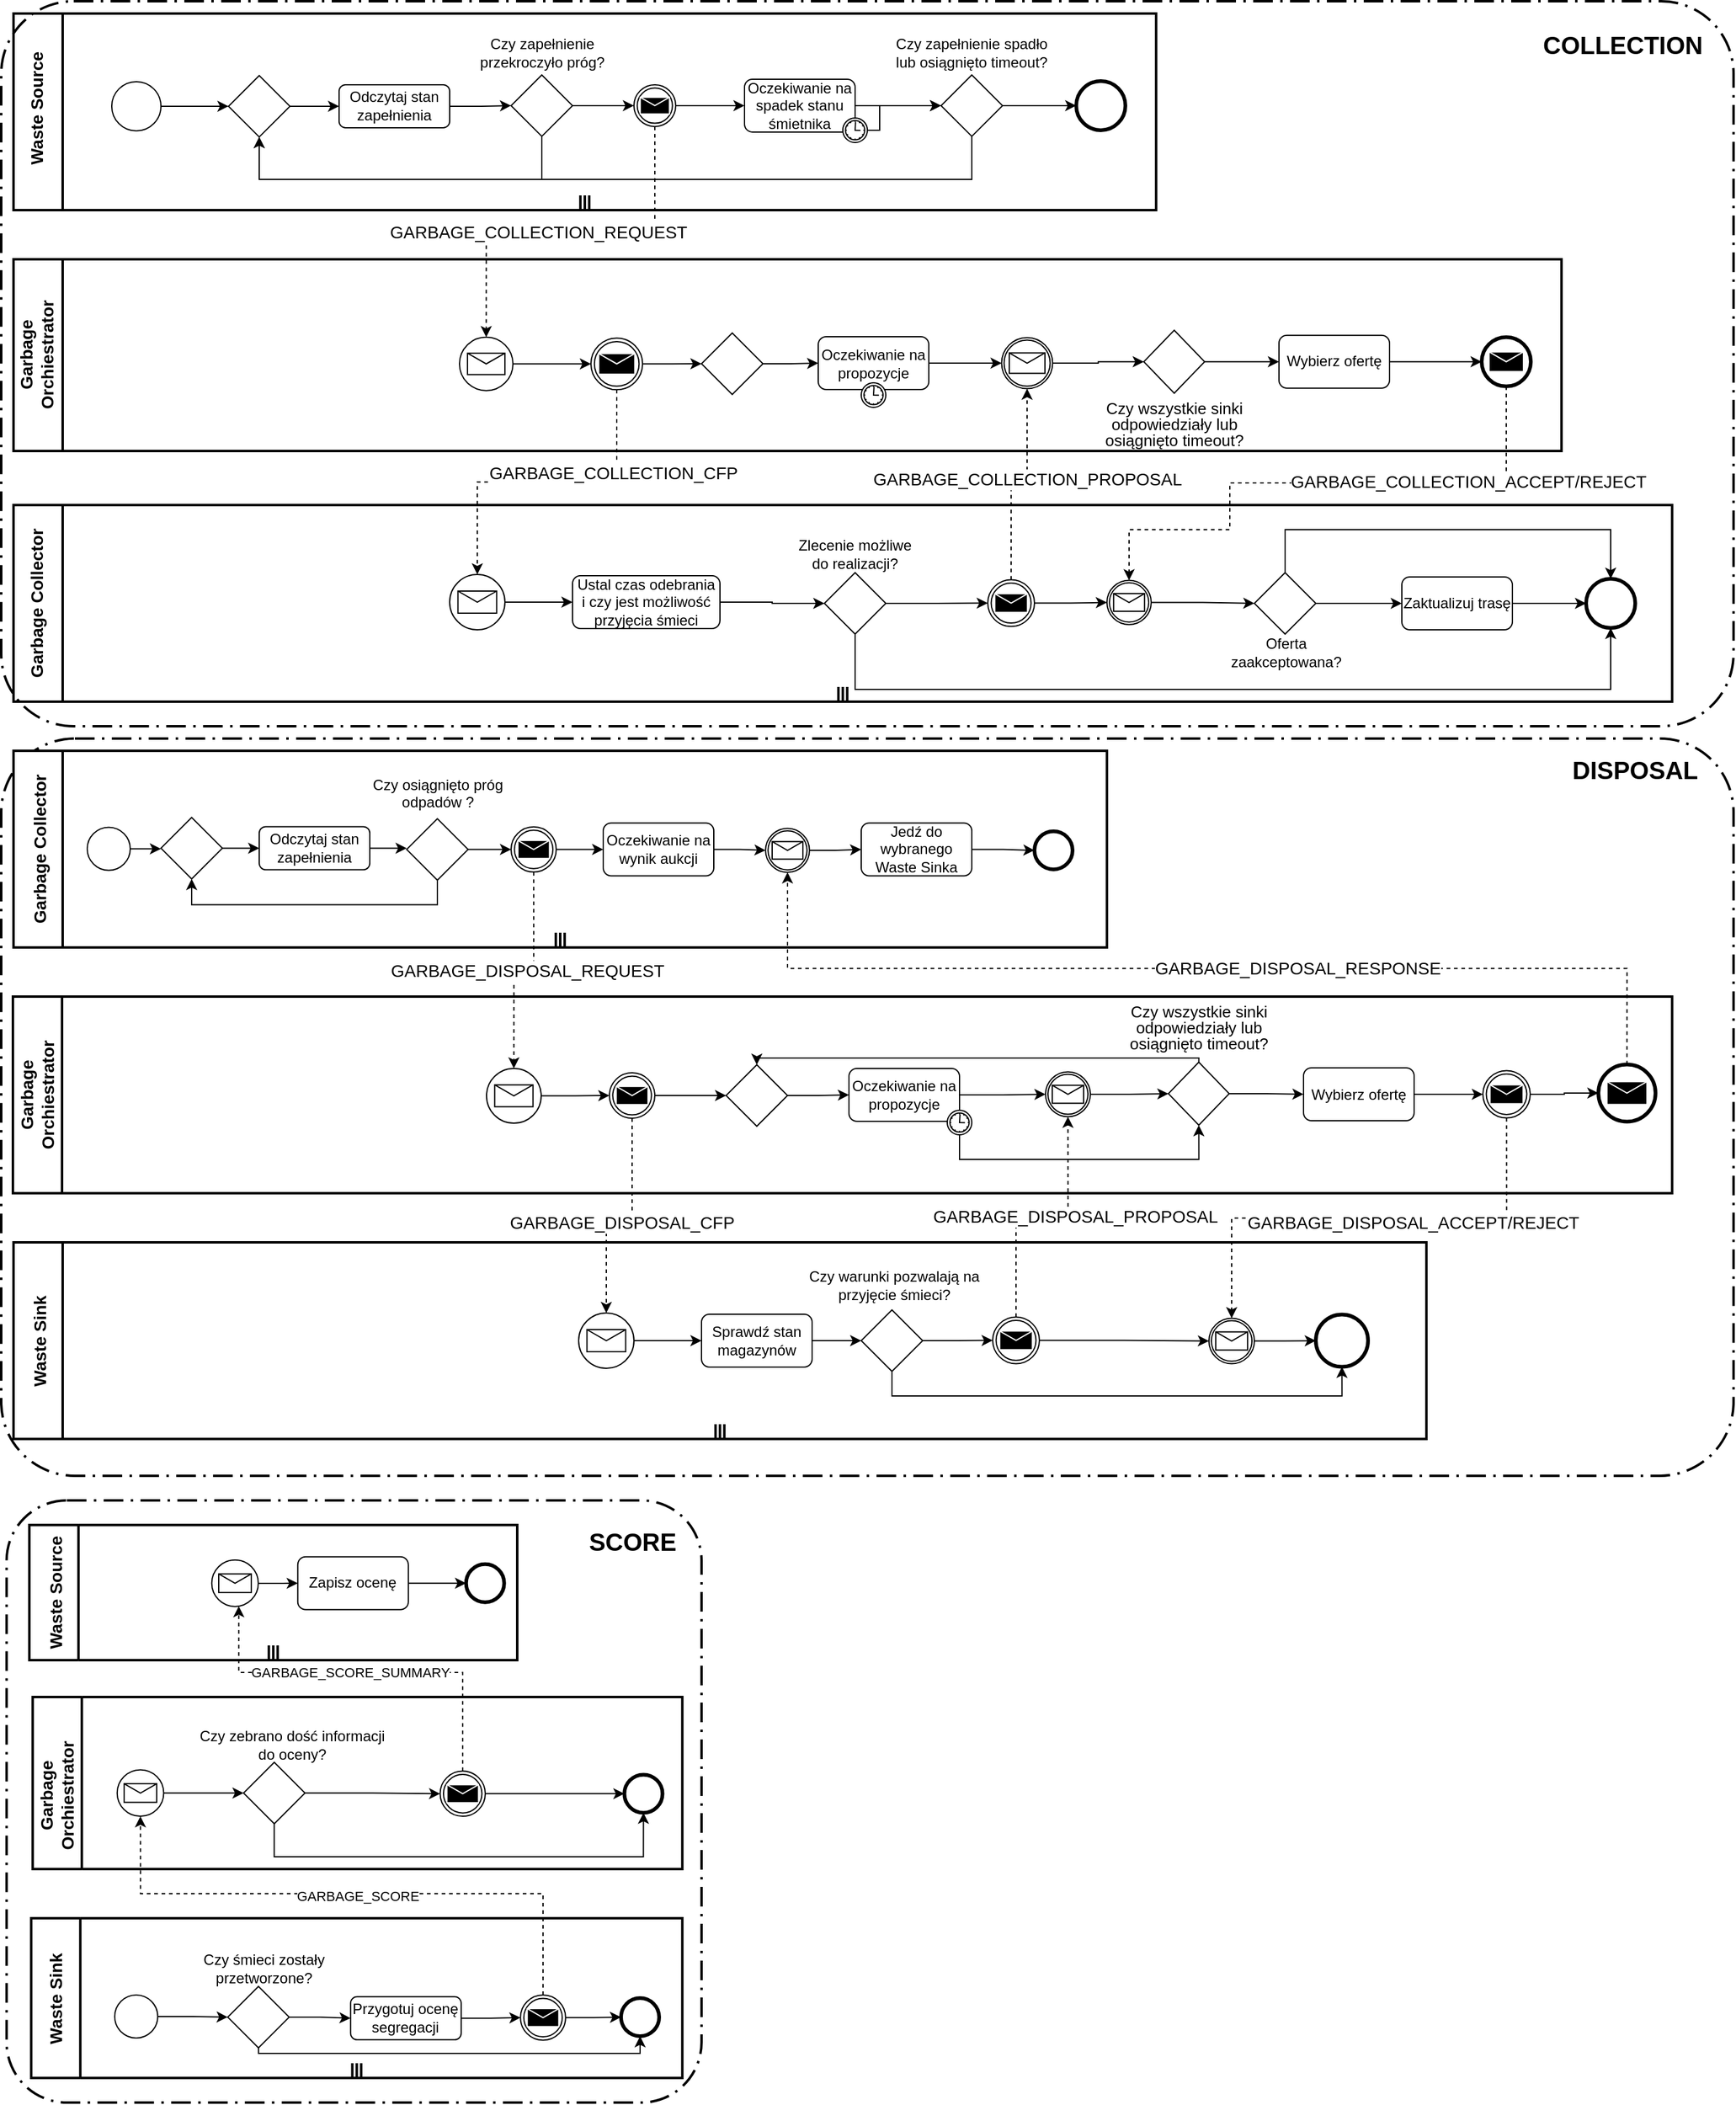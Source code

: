 <mxfile version="22.1.1" type="device">
  <diagram name="Page-1" id="2a216829-ef6e-dabb-86c1-c78162f3ba2b">
    <mxGraphModel dx="2049" dy="1074" grid="1" gridSize="10" guides="1" tooltips="1" connect="1" arrows="1" fold="1" page="1" pageScale="1" pageWidth="850" pageHeight="1100" background="none" math="0" shadow="0">
      <root>
        <mxCell id="0" />
        <mxCell id="1" parent="0" />
        <mxCell id="d6jdf_RrObYH6DjWyPFJ-188" value="" style="points=[[0.25,0,0],[0.5,0,0],[0.75,0,0],[1,0.25,0],[1,0.5,0],[1,0.75,0],[0.75,1,0],[0.5,1,0],[0.25,1,0],[0,0.75,0],[0,0.5,0],[0,0.25,0]];rounded=1;arcSize=10;dashed=1;strokeColor=#000000;fillColor=none;gradientColor=none;dashPattern=8 3 1 3;strokeWidth=2;whiteSpace=wrap;html=1;" parent="1" vertex="1">
          <mxGeometry x="30" y="1030" width="1410" height="600" as="geometry" />
        </mxCell>
        <mxCell id="EU2BNnpD-7aVcFAq-WOP-53" value="" style="shape=mxgraph.bpmn.swimlane;html=1;startSize=40;horizontal=0;swimlaneLine=1;collapsible=0;fontStyle=0;swimlaneFillColor=#ffffff;strokeWidth=2;isCollection=1;whiteSpace=wrap;" parent="1" vertex="1">
          <mxGeometry x="40" y="840" width="1350" height="160" as="geometry" />
        </mxCell>
        <mxCell id="EU2BNnpD-7aVcFAq-WOP-12" value="" style="swimlane;html=1;startSize=40;fontStyle=0;collapsible=0;horizontal=0;swimlaneLine=1;swimlaneFillColor=#ffffff;strokeWidth=2;whiteSpace=wrap;" parent="1" vertex="1">
          <mxGeometry x="40" y="640" width="1260" height="156" as="geometry" />
        </mxCell>
        <mxCell id="EU2BNnpD-7aVcFAq-WOP-16" value="&lt;font style=&quot;font-size: 14px;&quot;&gt;&lt;b&gt;Garbage Orchiestrator&lt;br&gt;&lt;/b&gt;&lt;/font&gt;" style="text;html=1;strokeColor=none;fillColor=none;align=center;verticalAlign=middle;whiteSpace=wrap;rounded=0;rotation=-90;" parent="EU2BNnpD-7aVcFAq-WOP-12" vertex="1">
          <mxGeometry x="-56.5" y="59.5" width="150" height="37" as="geometry" />
        </mxCell>
        <mxCell id="EU2BNnpD-7aVcFAq-WOP-63" style="edgeStyle=orthogonalEdgeStyle;rounded=0;orthogonalLoop=1;jettySize=auto;html=1;" parent="EU2BNnpD-7aVcFAq-WOP-12" source="EU2BNnpD-7aVcFAq-WOP-50" target="EU2BNnpD-7aVcFAq-WOP-62" edge="1">
          <mxGeometry relative="1" as="geometry" />
        </mxCell>
        <mxCell id="EU2BNnpD-7aVcFAq-WOP-50" value="Oczekiwanie na propozycje" style="rounded=1;whiteSpace=wrap;html=1;" parent="EU2BNnpD-7aVcFAq-WOP-12" vertex="1">
          <mxGeometry x="655" y="63" width="90" height="43" as="geometry" />
        </mxCell>
        <mxCell id="EU2BNnpD-7aVcFAq-WOP-56" value="" style="points=[[0.145,0.145,0],[0.5,0,0],[0.855,0.145,0],[1,0.5,0],[0.855,0.855,0],[0.5,1,0],[0.145,0.855,0],[0,0.5,0]];shape=mxgraph.bpmn.event;html=1;verticalLabelPosition=bottom;labelBackgroundColor=#ffffff;verticalAlign=top;align=center;perimeter=ellipsePerimeter;outlineConnect=0;aspect=fixed;outline=standard;symbol=timer;" parent="EU2BNnpD-7aVcFAq-WOP-12" vertex="1">
          <mxGeometry x="690" y="100.5" width="20" height="20" as="geometry" />
        </mxCell>
        <mxCell id="EU2BNnpD-7aVcFAq-WOP-62" value="" style="points=[[0.145,0.145,0],[0.5,0,0],[0.855,0.145,0],[1,0.5,0],[0.855,0.855,0],[0.5,1,0],[0.145,0.855,0],[0,0.5,0]];shape=mxgraph.bpmn.event;html=1;verticalLabelPosition=bottom;labelBackgroundColor=#ffffff;verticalAlign=top;align=center;perimeter=ellipsePerimeter;outlineConnect=0;aspect=fixed;outline=catching;symbol=message;" parent="EU2BNnpD-7aVcFAq-WOP-12" vertex="1">
          <mxGeometry x="804.25" y="63.75" width="41.5" height="41.5" as="geometry" />
        </mxCell>
        <mxCell id="EU2BNnpD-7aVcFAq-WOP-73" style="edgeStyle=orthogonalEdgeStyle;rounded=0;orthogonalLoop=1;jettySize=auto;html=1;" parent="EU2BNnpD-7aVcFAq-WOP-12" source="EU2BNnpD-7aVcFAq-WOP-65" target="M0BNqgzCnwEa-yaGg0un-95" edge="1">
          <mxGeometry relative="1" as="geometry">
            <mxPoint x="1110.0" y="96.053" as="targetPoint" />
          </mxGeometry>
        </mxCell>
        <mxCell id="EU2BNnpD-7aVcFAq-WOP-65" value="Wybierz ofertę" style="rounded=1;whiteSpace=wrap;html=1;" parent="EU2BNnpD-7aVcFAq-WOP-12" vertex="1">
          <mxGeometry x="1030" y="61.87" width="90" height="43" as="geometry" />
        </mxCell>
        <mxCell id="M0BNqgzCnwEa-yaGg0un-8" style="edgeStyle=orthogonalEdgeStyle;rounded=0;orthogonalLoop=1;jettySize=auto;html=1;entryX=0;entryY=0.5;entryDx=0;entryDy=0;" parent="EU2BNnpD-7aVcFAq-WOP-12" source="EU2BNnpD-7aVcFAq-WOP-80" target="EU2BNnpD-7aVcFAq-WOP-50" edge="1">
          <mxGeometry relative="1" as="geometry" />
        </mxCell>
        <mxCell id="EU2BNnpD-7aVcFAq-WOP-80" value="" style="rhombus;whiteSpace=wrap;html=1;" parent="EU2BNnpD-7aVcFAq-WOP-12" vertex="1">
          <mxGeometry x="560" y="60" width="50" height="50" as="geometry" />
        </mxCell>
        <mxCell id="M0BNqgzCnwEa-yaGg0un-88" value="" style="points=[[0.145,0.145,0],[0.5,0,0],[0.855,0.145,0],[1,0.5,0],[0.855,0.855,0],[0.5,1,0],[0.145,0.855,0],[0,0.5,0]];shape=mxgraph.bpmn.event;html=1;verticalLabelPosition=bottom;labelBackgroundColor=#ffffff;verticalAlign=top;align=center;perimeter=ellipsePerimeter;outlineConnect=0;aspect=fixed;outline=standard;symbol=message;" parent="EU2BNnpD-7aVcFAq-WOP-12" vertex="1">
          <mxGeometry x="363" y="63.37" width="43.5" height="43.5" as="geometry" />
        </mxCell>
        <mxCell id="d6jdf_RrObYH6DjWyPFJ-183" style="edgeStyle=orthogonalEdgeStyle;rounded=0;orthogonalLoop=1;jettySize=auto;html=1;exitX=1;exitY=0.5;exitDx=0;exitDy=0;exitPerimeter=0;entryX=0;entryY=0.5;entryDx=0;entryDy=0;" parent="EU2BNnpD-7aVcFAq-WOP-12" source="M0BNqgzCnwEa-yaGg0un-90" target="EU2BNnpD-7aVcFAq-WOP-80" edge="1">
          <mxGeometry relative="1" as="geometry" />
        </mxCell>
        <mxCell id="M0BNqgzCnwEa-yaGg0un-90" value="" style="points=[[0.145,0.145,0],[0.5,0,0],[0.855,0.145,0],[1,0.5,0],[0.855,0.855,0],[0.5,1,0],[0.145,0.855,0],[0,0.5,0]];shape=mxgraph.bpmn.event;html=1;verticalLabelPosition=bottom;labelBackgroundColor=#ffffff;verticalAlign=top;align=center;perimeter=ellipsePerimeter;outlineConnect=0;aspect=fixed;outline=throwing;symbol=message;" parent="EU2BNnpD-7aVcFAq-WOP-12" vertex="1">
          <mxGeometry x="470" y="64.12" width="42" height="42" as="geometry" />
        </mxCell>
        <mxCell id="M0BNqgzCnwEa-yaGg0un-95" value="" style="points=[[0.145,0.145,0],[0.5,0,0],[0.855,0.145,0],[1,0.5,0],[0.855,0.855,0],[0.5,1,0],[0.145,0.855,0],[0,0.5,0]];shape=mxgraph.bpmn.event;html=1;verticalLabelPosition=bottom;labelBackgroundColor=#ffffff;verticalAlign=top;align=center;perimeter=ellipsePerimeter;outlineConnect=0;aspect=fixed;outline=end;symbol=message;" parent="EU2BNnpD-7aVcFAq-WOP-12" vertex="1">
          <mxGeometry x="1195" y="63.37" width="40" height="40" as="geometry" />
        </mxCell>
        <mxCell id="d6jdf_RrObYH6DjWyPFJ-117" value="&lt;p style=&quot;line-height: 100%; font-size: 13px;&quot;&gt;&lt;font style=&quot;font-size: 13px;&quot;&gt;Czy wszystkie sinki odpowiedziały lub osiągnięto timeout?&lt;/font&gt;&lt;/p&gt;" style="text;html=1;strokeColor=none;fillColor=none;align=center;verticalAlign=middle;whiteSpace=wrap;rounded=0;" parent="EU2BNnpD-7aVcFAq-WOP-12" vertex="1">
          <mxGeometry x="864.75" y="109" width="160" height="50" as="geometry" />
        </mxCell>
        <mxCell id="d6jdf_RrObYH6DjWyPFJ-118" value="" style="rhombus;whiteSpace=wrap;html=1;" parent="EU2BNnpD-7aVcFAq-WOP-12" vertex="1">
          <mxGeometry x="920" y="57.75" width="49.5" height="51.25" as="geometry" />
        </mxCell>
        <mxCell id="d6jdf_RrObYH6DjWyPFJ-175" style="edgeStyle=orthogonalEdgeStyle;rounded=0;orthogonalLoop=1;jettySize=auto;html=1;exitX=1;exitY=0.5;exitDx=0;exitDy=0;exitPerimeter=0;entryX=0;entryY=0.5;entryDx=0;entryDy=0;" parent="EU2BNnpD-7aVcFAq-WOP-12" source="EU2BNnpD-7aVcFAq-WOP-62" target="d6jdf_RrObYH6DjWyPFJ-118" edge="1">
          <mxGeometry relative="1" as="geometry" />
        </mxCell>
        <mxCell id="d6jdf_RrObYH6DjWyPFJ-176" style="edgeStyle=orthogonalEdgeStyle;rounded=0;orthogonalLoop=1;jettySize=auto;html=1;exitX=1;exitY=0.5;exitDx=0;exitDy=0;entryX=0;entryY=0.5;entryDx=0;entryDy=0;" parent="EU2BNnpD-7aVcFAq-WOP-12" source="d6jdf_RrObYH6DjWyPFJ-118" target="EU2BNnpD-7aVcFAq-WOP-65" edge="1">
          <mxGeometry relative="1" as="geometry" />
        </mxCell>
        <mxCell id="d6jdf_RrObYH6DjWyPFJ-184" style="edgeStyle=orthogonalEdgeStyle;rounded=0;orthogonalLoop=1;jettySize=auto;html=1;exitX=1;exitY=0.5;exitDx=0;exitDy=0;exitPerimeter=0;entryX=0;entryY=0.5;entryDx=0;entryDy=0;entryPerimeter=0;" parent="EU2BNnpD-7aVcFAq-WOP-12" source="M0BNqgzCnwEa-yaGg0un-88" target="M0BNqgzCnwEa-yaGg0un-90" edge="1">
          <mxGeometry relative="1" as="geometry" />
        </mxCell>
        <mxCell id="EU2BNnpD-7aVcFAq-WOP-54" value="&lt;font size=&quot;1&quot;&gt;&lt;b style=&quot;font-size: 14px;&quot;&gt;Garbage Collector&lt;/b&gt;&lt;/font&gt;" style="text;html=1;strokeColor=none;fillColor=none;align=center;verticalAlign=middle;whiteSpace=wrap;rounded=0;rotation=-90;" parent="1" vertex="1">
          <mxGeometry x="-21.25" y="901.25" width="160" height="37.5" as="geometry" />
        </mxCell>
        <mxCell id="M0BNqgzCnwEa-yaGg0un-18" style="edgeStyle=orthogonalEdgeStyle;rounded=0;orthogonalLoop=1;jettySize=auto;html=1;entryX=0.5;entryY=1;entryDx=0;entryDy=0;entryPerimeter=0;" parent="1" source="M0BNqgzCnwEa-yaGg0un-11" target="M0BNqgzCnwEa-yaGg0un-17" edge="1">
          <mxGeometry relative="1" as="geometry">
            <Array as="points">
              <mxPoint x="725" y="990" />
              <mxPoint x="1340" y="990" />
            </Array>
          </mxGeometry>
        </mxCell>
        <mxCell id="M0BNqgzCnwEa-yaGg0un-11" value="" style="rhombus;whiteSpace=wrap;html=1;" parent="1" vertex="1">
          <mxGeometry x="700" y="895" width="50" height="50" as="geometry" />
        </mxCell>
        <mxCell id="M0BNqgzCnwEa-yaGg0un-16" style="edgeStyle=orthogonalEdgeStyle;rounded=0;orthogonalLoop=1;jettySize=auto;html=1;" parent="1" source="M0BNqgzCnwEa-yaGg0un-13" target="M0BNqgzCnwEa-yaGg0un-11" edge="1">
          <mxGeometry relative="1" as="geometry" />
        </mxCell>
        <mxCell id="M0BNqgzCnwEa-yaGg0un-13" value="Ustal czas odebrania i czy jest możliwość przyjęcia śmieci" style="rounded=1;whiteSpace=wrap;html=1;" parent="1" vertex="1">
          <mxGeometry x="495" y="897.5" width="120" height="43" as="geometry" />
        </mxCell>
        <mxCell id="M0BNqgzCnwEa-yaGg0un-15" value="Zlecenie możliwe do realizacji?" style="text;html=1;strokeColor=none;fillColor=none;align=center;verticalAlign=middle;whiteSpace=wrap;rounded=0;" parent="1" vertex="1">
          <mxGeometry x="670" y="865" width="110" height="30" as="geometry" />
        </mxCell>
        <mxCell id="M0BNqgzCnwEa-yaGg0un-17" value="" style="points=[[0.145,0.145,0],[0.5,0,0],[0.855,0.145,0],[1,0.5,0],[0.855,0.855,0],[0.5,1,0],[0.145,0.855,0],[0,0.5,0]];shape=mxgraph.bpmn.event;html=1;verticalLabelPosition=bottom;labelBackgroundColor=#ffffff;verticalAlign=top;align=center;perimeter=ellipsePerimeter;outlineConnect=0;aspect=fixed;outline=end;symbol=terminate2;" parent="1" vertex="1">
          <mxGeometry x="1320" y="900" width="40" height="40" as="geometry" />
        </mxCell>
        <mxCell id="M0BNqgzCnwEa-yaGg0un-82" style="edgeStyle=orthogonalEdgeStyle;rounded=0;orthogonalLoop=1;jettySize=auto;html=1;" parent="1" source="M0BNqgzCnwEa-yaGg0un-21" target="M0BNqgzCnwEa-yaGg0un-80" edge="1">
          <mxGeometry relative="1" as="geometry" />
        </mxCell>
        <mxCell id="M0BNqgzCnwEa-yaGg0un-21" value="" style="points=[[0.145,0.145,0],[0.5,0,0],[0.855,0.145,0],[1,0.5,0],[0.855,0.855,0],[0.5,1,0],[0.145,0.855,0],[0,0.5,0]];shape=mxgraph.bpmn.event;html=1;verticalLabelPosition=bottom;labelBackgroundColor=#ffffff;verticalAlign=top;align=center;perimeter=ellipsePerimeter;outlineConnect=0;aspect=fixed;outline=catching;symbol=message;" parent="1" vertex="1">
          <mxGeometry x="930" y="901.25" width="36" height="36" as="geometry" />
        </mxCell>
        <mxCell id="M0BNqgzCnwEa-yaGg0un-83" style="edgeStyle=orthogonalEdgeStyle;rounded=0;orthogonalLoop=1;jettySize=auto;html=1;entryX=0.5;entryY=0;entryDx=0;entryDy=0;entryPerimeter=0;" parent="1" source="M0BNqgzCnwEa-yaGg0un-80" target="M0BNqgzCnwEa-yaGg0un-17" edge="1">
          <mxGeometry relative="1" as="geometry">
            <Array as="points">
              <mxPoint x="1075" y="860" />
              <mxPoint x="1340" y="860" />
            </Array>
          </mxGeometry>
        </mxCell>
        <mxCell id="M0BNqgzCnwEa-yaGg0un-85" style="edgeStyle=orthogonalEdgeStyle;rounded=0;orthogonalLoop=1;jettySize=auto;html=1;" parent="1" source="M0BNqgzCnwEa-yaGg0un-80" target="M0BNqgzCnwEa-yaGg0un-84" edge="1">
          <mxGeometry relative="1" as="geometry" />
        </mxCell>
        <mxCell id="M0BNqgzCnwEa-yaGg0un-80" value="" style="rhombus;whiteSpace=wrap;html=1;" parent="1" vertex="1">
          <mxGeometry x="1050" y="895" width="50" height="50" as="geometry" />
        </mxCell>
        <mxCell id="M0BNqgzCnwEa-yaGg0un-81" value="Oferta zaakceptowana?" style="text;html=1;strokeColor=none;fillColor=none;align=center;verticalAlign=middle;whiteSpace=wrap;rounded=0;" parent="1" vertex="1">
          <mxGeometry x="1021" y="945" width="110" height="30" as="geometry" />
        </mxCell>
        <mxCell id="M0BNqgzCnwEa-yaGg0un-86" style="edgeStyle=orthogonalEdgeStyle;rounded=0;orthogonalLoop=1;jettySize=auto;html=1;" parent="1" source="M0BNqgzCnwEa-yaGg0un-84" target="M0BNqgzCnwEa-yaGg0un-17" edge="1">
          <mxGeometry relative="1" as="geometry" />
        </mxCell>
        <mxCell id="M0BNqgzCnwEa-yaGg0un-84" value="Zaktualizuj trasę" style="rounded=1;whiteSpace=wrap;html=1;" parent="1" vertex="1">
          <mxGeometry x="1170" y="898.5" width="90" height="43" as="geometry" />
        </mxCell>
        <mxCell id="M0BNqgzCnwEa-yaGg0un-92" value="" style="points=[[0.145,0.145,0],[0.5,0,0],[0.855,0.145,0],[1,0.5,0],[0.855,0.855,0],[0.5,1,0],[0.145,0.855,0],[0,0.5,0]];shape=mxgraph.bpmn.event;html=1;verticalLabelPosition=bottom;labelBackgroundColor=#ffffff;verticalAlign=top;align=center;perimeter=ellipsePerimeter;outlineConnect=0;aspect=fixed;outline=throwing;symbol=message;" parent="1" vertex="1">
          <mxGeometry x="833" y="900.75" width="38" height="38" as="geometry" />
        </mxCell>
        <mxCell id="d6jdf_RrObYH6DjWyPFJ-1" value="" style="shape=mxgraph.bpmn.swimlane;html=1;startSize=40;horizontal=0;swimlaneLine=1;collapsible=0;fontStyle=0;swimlaneFillColor=#ffffff;strokeWidth=2;isCollection=1;whiteSpace=wrap;" parent="1" vertex="1">
          <mxGeometry x="40" y="1440" width="1150" height="160" as="geometry" />
        </mxCell>
        <mxCell id="d6jdf_RrObYH6DjWyPFJ-2" value="" style="shape=mxgraph.bpmn.swimlane;html=1;startSize=40;horizontal=0;swimlaneLine=1;collapsible=0;fontStyle=0;swimlaneFillColor=#ffffff;strokeWidth=2;isCollection=1;whiteSpace=wrap;" parent="1" vertex="1">
          <mxGeometry x="40" y="1040" width="890" height="160" as="geometry" />
        </mxCell>
        <mxCell id="d6jdf_RrObYH6DjWyPFJ-3" value="" style="swimlane;html=1;startSize=40;fontStyle=0;collapsible=0;horizontal=0;swimlaneLine=1;swimlaneFillColor=#ffffff;strokeWidth=2;whiteSpace=wrap;" parent="1" vertex="1">
          <mxGeometry x="39.5" y="1240" width="1350.5" height="160" as="geometry" />
        </mxCell>
        <mxCell id="d6jdf_RrObYH6DjWyPFJ-4" value="&lt;font style=&quot;font-size: 14px;&quot;&gt;&lt;b&gt;Garbage Orchiestrator&lt;br&gt;&lt;/b&gt;&lt;/font&gt;" style="text;html=1;strokeColor=none;fillColor=none;align=center;verticalAlign=middle;whiteSpace=wrap;rounded=0;rotation=-90;" parent="d6jdf_RrObYH6DjWyPFJ-3" vertex="1">
          <mxGeometry x="-55.62" y="56.88" width="150" height="46.25" as="geometry" />
        </mxCell>
        <mxCell id="d6jdf_RrObYH6DjWyPFJ-6" style="edgeStyle=orthogonalEdgeStyle;rounded=0;orthogonalLoop=1;jettySize=auto;html=1;" parent="d6jdf_RrObYH6DjWyPFJ-3" edge="1">
          <mxGeometry relative="1" as="geometry">
            <mxPoint x="710" y="95.5" as="sourcePoint" />
          </mxGeometry>
        </mxCell>
        <mxCell id="d6jdf_RrObYH6DjWyPFJ-10" style="edgeStyle=orthogonalEdgeStyle;rounded=0;orthogonalLoop=1;jettySize=auto;html=1;" parent="d6jdf_RrObYH6DjWyPFJ-3" edge="1">
          <mxGeometry relative="1" as="geometry">
            <mxPoint x="970" y="96" as="sourcePoint" />
          </mxGeometry>
        </mxCell>
        <mxCell id="d6jdf_RrObYH6DjWyPFJ-12" style="edgeStyle=orthogonalEdgeStyle;rounded=0;orthogonalLoop=1;jettySize=auto;html=1;entryX=0.5;entryY=0;entryDx=0;entryDy=0;" parent="d6jdf_RrObYH6DjWyPFJ-3" edge="1">
          <mxGeometry relative="1" as="geometry">
            <Array as="points">
              <mxPoint x="930" y="50" />
              <mxPoint x="565" y="50" />
            </Array>
            <mxPoint x="565" y="70.5" as="targetPoint" />
          </mxGeometry>
        </mxCell>
        <mxCell id="d6jdf_RrObYH6DjWyPFJ-13" style="edgeStyle=orthogonalEdgeStyle;rounded=0;orthogonalLoop=1;jettySize=auto;html=1;entryX=0;entryY=0.5;entryDx=0;entryDy=0;" parent="d6jdf_RrObYH6DjWyPFJ-3" edge="1">
          <mxGeometry relative="1" as="geometry">
            <mxPoint x="842" y="96" as="sourcePoint" />
          </mxGeometry>
        </mxCell>
        <mxCell id="d6jdf_RrObYH6DjWyPFJ-15" style="edgeStyle=orthogonalEdgeStyle;rounded=0;orthogonalLoop=1;jettySize=auto;html=1;" parent="d6jdf_RrObYH6DjWyPFJ-3" edge="1">
          <mxGeometry relative="1" as="geometry">
            <mxPoint x="1110.0" y="96.053" as="targetPoint" />
            <mxPoint x="1080" y="96" as="sourcePoint" />
          </mxGeometry>
        </mxCell>
        <mxCell id="d6jdf_RrObYH6DjWyPFJ-17" style="edgeStyle=orthogonalEdgeStyle;rounded=0;orthogonalLoop=1;jettySize=auto;html=1;entryX=0;entryY=0.5;entryDx=0;entryDy=0;" parent="d6jdf_RrObYH6DjWyPFJ-3" edge="1">
          <mxGeometry relative="1" as="geometry">
            <mxPoint x="590" y="95.5" as="sourcePoint" />
          </mxGeometry>
        </mxCell>
        <mxCell id="d6jdf_RrObYH6DjWyPFJ-23" style="edgeStyle=orthogonalEdgeStyle;rounded=0;orthogonalLoop=1;jettySize=auto;html=1;" parent="d6jdf_RrObYH6DjWyPFJ-3" source="d6jdf_RrObYH6DjWyPFJ-24" target="d6jdf_RrObYH6DjWyPFJ-37" edge="1">
          <mxGeometry relative="1" as="geometry" />
        </mxCell>
        <mxCell id="d6jdf_RrObYH6DjWyPFJ-24" value="" style="points=[[0.145,0.145,0],[0.5,0,0],[0.855,0.145,0],[1,0.5,0],[0.855,0.855,0],[0.5,1,0],[0.145,0.855,0],[0,0.5,0]];shape=mxgraph.bpmn.event;html=1;verticalLabelPosition=bottom;labelBackgroundColor=#ffffff;verticalAlign=top;align=center;perimeter=ellipsePerimeter;outlineConnect=0;aspect=fixed;outline=standard;symbol=message;" parent="d6jdf_RrObYH6DjWyPFJ-3" vertex="1">
          <mxGeometry x="385.5" y="58.5" width="44.5" height="44.5" as="geometry" />
        </mxCell>
        <mxCell id="d6jdf_RrObYH6DjWyPFJ-25" style="edgeStyle=orthogonalEdgeStyle;rounded=0;orthogonalLoop=1;jettySize=auto;html=1;entryX=0;entryY=0.5;entryDx=0;entryDy=0;entryPerimeter=0;" parent="d6jdf_RrObYH6DjWyPFJ-3" source="d6jdf_RrObYH6DjWyPFJ-26" target="d6jdf_RrObYH6DjWyPFJ-31" edge="1">
          <mxGeometry relative="1" as="geometry" />
        </mxCell>
        <mxCell id="d6jdf_RrObYH6DjWyPFJ-26" value="Oczekiwanie na propozycje" style="rounded=1;whiteSpace=wrap;html=1;" parent="d6jdf_RrObYH6DjWyPFJ-3" vertex="1">
          <mxGeometry x="680.5" y="58.5" width="90" height="43" as="geometry" />
        </mxCell>
        <mxCell id="d6jdf_RrObYH6DjWyPFJ-27" style="edgeStyle=orthogonalEdgeStyle;rounded=0;orthogonalLoop=1;jettySize=auto;html=1;" parent="d6jdf_RrObYH6DjWyPFJ-3" source="d6jdf_RrObYH6DjWyPFJ-29" target="d6jdf_RrObYH6DjWyPFJ-33" edge="1">
          <mxGeometry relative="1" as="geometry" />
        </mxCell>
        <mxCell id="d6jdf_RrObYH6DjWyPFJ-85" style="edgeStyle=orthogonalEdgeStyle;rounded=0;orthogonalLoop=1;jettySize=auto;html=1;exitX=0.5;exitY=0;exitDx=0;exitDy=0;entryX=0.5;entryY=0;entryDx=0;entryDy=0;" parent="d6jdf_RrObYH6DjWyPFJ-3" source="d6jdf_RrObYH6DjWyPFJ-29" target="d6jdf_RrObYH6DjWyPFJ-35" edge="1">
          <mxGeometry relative="1" as="geometry">
            <Array as="points">
              <mxPoint x="965" y="50" />
              <mxPoint x="606" y="50" />
            </Array>
          </mxGeometry>
        </mxCell>
        <mxCell id="d6jdf_RrObYH6DjWyPFJ-29" value="" style="rhombus;whiteSpace=wrap;html=1;" parent="d6jdf_RrObYH6DjWyPFJ-3" vertex="1">
          <mxGeometry x="940.5" y="53.38" width="49.5" height="51.25" as="geometry" />
        </mxCell>
        <mxCell id="d6jdf_RrObYH6DjWyPFJ-30" style="edgeStyle=orthogonalEdgeStyle;rounded=0;orthogonalLoop=1;jettySize=auto;html=1;" parent="d6jdf_RrObYH6DjWyPFJ-3" source="d6jdf_RrObYH6DjWyPFJ-31" target="d6jdf_RrObYH6DjWyPFJ-29" edge="1">
          <mxGeometry relative="1" as="geometry" />
        </mxCell>
        <mxCell id="d6jdf_RrObYH6DjWyPFJ-32" style="edgeStyle=orthogonalEdgeStyle;rounded=0;orthogonalLoop=1;jettySize=auto;html=1;" parent="d6jdf_RrObYH6DjWyPFJ-3" source="d6jdf_RrObYH6DjWyPFJ-33" target="d6jdf_RrObYH6DjWyPFJ-42" edge="1">
          <mxGeometry relative="1" as="geometry" />
        </mxCell>
        <mxCell id="d6jdf_RrObYH6DjWyPFJ-33" value="Wybierz ofertę" style="rounded=1;whiteSpace=wrap;html=1;" parent="d6jdf_RrObYH6DjWyPFJ-3" vertex="1">
          <mxGeometry x="1050.5" y="58" width="90" height="43" as="geometry" />
        </mxCell>
        <mxCell id="d6jdf_RrObYH6DjWyPFJ-34" style="edgeStyle=orthogonalEdgeStyle;rounded=0;orthogonalLoop=1;jettySize=auto;html=1;" parent="d6jdf_RrObYH6DjWyPFJ-3" source="d6jdf_RrObYH6DjWyPFJ-35" target="d6jdf_RrObYH6DjWyPFJ-26" edge="1">
          <mxGeometry relative="1" as="geometry" />
        </mxCell>
        <mxCell id="d6jdf_RrObYH6DjWyPFJ-35" value="" style="rhombus;whiteSpace=wrap;html=1;" parent="d6jdf_RrObYH6DjWyPFJ-3" vertex="1">
          <mxGeometry x="580.5" y="55.5" width="50" height="50" as="geometry" />
        </mxCell>
        <mxCell id="d6jdf_RrObYH6DjWyPFJ-36" style="edgeStyle=orthogonalEdgeStyle;rounded=0;orthogonalLoop=1;jettySize=auto;html=1;" parent="d6jdf_RrObYH6DjWyPFJ-3" source="d6jdf_RrObYH6DjWyPFJ-37" target="d6jdf_RrObYH6DjWyPFJ-35" edge="1">
          <mxGeometry relative="1" as="geometry" />
        </mxCell>
        <mxCell id="d6jdf_RrObYH6DjWyPFJ-37" value="" style="points=[[0.145,0.145,0],[0.5,0,0],[0.855,0.145,0],[1,0.5,0],[0.855,0.855,0],[0.5,1,0],[0.145,0.855,0],[0,0.5,0]];shape=mxgraph.bpmn.event;html=1;verticalLabelPosition=bottom;labelBackgroundColor=#ffffff;verticalAlign=top;align=center;perimeter=ellipsePerimeter;outlineConnect=0;aspect=fixed;outline=throwing;symbol=message;" parent="d6jdf_RrObYH6DjWyPFJ-3" vertex="1">
          <mxGeometry x="485.5" y="62" width="37" height="37" as="geometry" />
        </mxCell>
        <mxCell id="d6jdf_RrObYH6DjWyPFJ-86" style="edgeStyle=orthogonalEdgeStyle;rounded=0;orthogonalLoop=1;jettySize=auto;html=1;exitX=0.5;exitY=1;exitDx=0;exitDy=0;exitPerimeter=0;entryX=0.5;entryY=1;entryDx=0;entryDy=0;" parent="d6jdf_RrObYH6DjWyPFJ-3" source="d6jdf_RrObYH6DjWyPFJ-39" target="d6jdf_RrObYH6DjWyPFJ-29" edge="1">
          <mxGeometry relative="1" as="geometry" />
        </mxCell>
        <mxCell id="d6jdf_RrObYH6DjWyPFJ-39" value="" style="points=[[0.145,0.145,0],[0.5,0,0],[0.855,0.145,0],[1,0.5,0],[0.855,0.855,0],[0.5,1,0],[0.145,0.855,0],[0,0.5,0]];shape=mxgraph.bpmn.event;html=1;verticalLabelPosition=bottom;labelBackgroundColor=#ffffff;verticalAlign=top;align=center;perimeter=ellipsePerimeter;outlineConnect=0;aspect=fixed;outline=standard;symbol=timer;" parent="d6jdf_RrObYH6DjWyPFJ-3" vertex="1">
          <mxGeometry x="760.5" y="92.5" width="20" height="20" as="geometry" />
        </mxCell>
        <mxCell id="d6jdf_RrObYH6DjWyPFJ-40" value="" style="points=[[0.145,0.145,0],[0.5,0,0],[0.855,0.145,0],[1,0.5,0],[0.855,0.855,0],[0.5,1,0],[0.145,0.855,0],[0,0.5,0]];shape=mxgraph.bpmn.event;html=1;verticalLabelPosition=bottom;labelBackgroundColor=#ffffff;verticalAlign=top;align=center;perimeter=ellipsePerimeter;outlineConnect=0;aspect=fixed;outline=end;symbol=message;" parent="d6jdf_RrObYH6DjWyPFJ-3" vertex="1">
          <mxGeometry x="1290.5" y="55.25" width="46.5" height="46.5" as="geometry" />
        </mxCell>
        <mxCell id="d6jdf_RrObYH6DjWyPFJ-41" style="edgeStyle=orthogonalEdgeStyle;rounded=0;orthogonalLoop=1;jettySize=auto;html=1;" parent="d6jdf_RrObYH6DjWyPFJ-3" source="d6jdf_RrObYH6DjWyPFJ-42" target="d6jdf_RrObYH6DjWyPFJ-40" edge="1">
          <mxGeometry relative="1" as="geometry" />
        </mxCell>
        <mxCell id="d6jdf_RrObYH6DjWyPFJ-42" value="" style="points=[[0.145,0.145,0],[0.5,0,0],[0.855,0.145,0],[1,0.5,0],[0.855,0.855,0],[0.5,1,0],[0.145,0.855,0],[0,0.5,0]];shape=mxgraph.bpmn.event;html=1;verticalLabelPosition=bottom;labelBackgroundColor=#ffffff;verticalAlign=top;align=center;perimeter=ellipsePerimeter;outlineConnect=0;aspect=fixed;outline=throwing;symbol=message;" parent="d6jdf_RrObYH6DjWyPFJ-3" vertex="1">
          <mxGeometry x="1196.5" y="60.25" width="38.5" height="38.5" as="geometry" />
        </mxCell>
        <mxCell id="d6jdf_RrObYH6DjWyPFJ-31" value="" style="points=[[0.145,0.145,0],[0.5,0,0],[0.855,0.145,0],[1,0.5,0],[0.855,0.855,0],[0.5,1,0],[0.145,0.855,0],[0,0.5,0]];shape=mxgraph.bpmn.event;html=1;verticalLabelPosition=bottom;labelBackgroundColor=#ffffff;verticalAlign=top;align=center;perimeter=ellipsePerimeter;outlineConnect=0;aspect=fixed;outline=catching;symbol=message;" parent="d6jdf_RrObYH6DjWyPFJ-3" vertex="1">
          <mxGeometry x="840.5" y="61.25" width="36.5" height="36.5" as="geometry" />
        </mxCell>
        <mxCell id="d6jdf_RrObYH6DjWyPFJ-101" value="&lt;p style=&quot;line-height: 100%; font-size: 13px;&quot;&gt;&lt;font style=&quot;font-size: 13px;&quot;&gt;Czy wszystkie sinki odpowiedziały lub osiągnięto timeout?&lt;/font&gt;&lt;/p&gt;" style="text;html=1;strokeColor=none;fillColor=none;align=center;verticalAlign=middle;whiteSpace=wrap;rounded=0;" parent="d6jdf_RrObYH6DjWyPFJ-3" vertex="1">
          <mxGeometry x="885.25" y="8.882e-16" width="160" height="50" as="geometry" />
        </mxCell>
        <mxCell id="d6jdf_RrObYH6DjWyPFJ-46" value="&lt;font style=&quot;font-size: 14px;&quot;&gt;&lt;b&gt;Waste Sink&lt;br&gt;&lt;/b&gt;&lt;/font&gt;" style="text;html=1;strokeColor=none;fillColor=none;align=center;verticalAlign=middle;whiteSpace=wrap;rounded=0;rotation=-90;" parent="1" vertex="1">
          <mxGeometry x="-18.75" y="1501.25" width="160" height="37.5" as="geometry" />
        </mxCell>
        <mxCell id="d6jdf_RrObYH6DjWyPFJ-47" style="edgeStyle=orthogonalEdgeStyle;rounded=0;orthogonalLoop=1;jettySize=auto;html=1;" parent="1" source="d6jdf_RrObYH6DjWyPFJ-48" target="d6jdf_RrObYH6DjWyPFJ-50" edge="1">
          <mxGeometry relative="1" as="geometry" />
        </mxCell>
        <mxCell id="d6jdf_RrObYH6DjWyPFJ-48" value="" style="points=[[0.145,0.145,0],[0.5,0,0],[0.855,0.145,0],[1,0.5,0],[0.855,0.855,0],[0.5,1,0],[0.145,0.855,0],[0,0.5,0]];shape=mxgraph.bpmn.event;html=1;verticalLabelPosition=bottom;labelBackgroundColor=#ffffff;verticalAlign=top;align=center;perimeter=ellipsePerimeter;outlineConnect=0;aspect=fixed;outline=catching;symbol=message;" parent="1" vertex="1">
          <mxGeometry x="652.12" y="1103.13" width="35.75" height="35.75" as="geometry" />
        </mxCell>
        <mxCell id="d6jdf_RrObYH6DjWyPFJ-49" style="edgeStyle=orthogonalEdgeStyle;rounded=0;orthogonalLoop=1;jettySize=auto;html=1;" parent="1" source="d6jdf_RrObYH6DjWyPFJ-50" target="d6jdf_RrObYH6DjWyPFJ-57" edge="1">
          <mxGeometry relative="1" as="geometry">
            <mxPoint x="1072" y="1092.25" as="targetPoint" />
          </mxGeometry>
        </mxCell>
        <mxCell id="d6jdf_RrObYH6DjWyPFJ-50" value="Jedź do wybranego Waste Sinka" style="rounded=1;whiteSpace=wrap;html=1;" parent="1" vertex="1">
          <mxGeometry x="730" y="1098.75" width="90" height="43" as="geometry" />
        </mxCell>
        <mxCell id="d6jdf_RrObYH6DjWyPFJ-51" value="Oczekiwanie na wynik aukcji" style="rounded=1;whiteSpace=wrap;html=1;" parent="1" vertex="1">
          <mxGeometry x="520" y="1098.75" width="90" height="43" as="geometry" />
        </mxCell>
        <mxCell id="d6jdf_RrObYH6DjWyPFJ-77" style="edgeStyle=orthogonalEdgeStyle;rounded=0;orthogonalLoop=1;jettySize=auto;html=1;exitX=1;exitY=0.5;exitDx=0;exitDy=0;entryX=0;entryY=0.5;entryDx=0;entryDy=0;" parent="1" source="d6jdf_RrObYH6DjWyPFJ-52" target="d6jdf_RrObYH6DjWyPFJ-54" edge="1">
          <mxGeometry relative="1" as="geometry" />
        </mxCell>
        <mxCell id="d6jdf_RrObYH6DjWyPFJ-52" value="Odczytaj stan zapełnienia" style="rounded=1;whiteSpace=wrap;html=1;" parent="1" vertex="1">
          <mxGeometry x="240" y="1101.75" width="90" height="35" as="geometry" />
        </mxCell>
        <mxCell id="d6jdf_RrObYH6DjWyPFJ-75" style="edgeStyle=orthogonalEdgeStyle;rounded=0;orthogonalLoop=1;jettySize=auto;html=1;exitX=1;exitY=0.5;exitDx=0;exitDy=0;exitPerimeter=0;entryX=0;entryY=0.5;entryDx=0;entryDy=0;" parent="1" source="d6jdf_RrObYH6DjWyPFJ-53" target="d6jdf_RrObYH6DjWyPFJ-55" edge="1">
          <mxGeometry relative="1" as="geometry" />
        </mxCell>
        <mxCell id="d6jdf_RrObYH6DjWyPFJ-53" value="" style="points=[[0.145,0.145,0],[0.5,0,0],[0.855,0.145,0],[1,0.5,0],[0.855,0.855,0],[0.5,1,0],[0.145,0.855,0],[0,0.5,0]];shape=mxgraph.bpmn.event;html=1;verticalLabelPosition=bottom;labelBackgroundColor=#ffffff;verticalAlign=top;align=center;perimeter=ellipsePerimeter;outlineConnect=0;aspect=fixed;outline=standard;symbol=general;" parent="1" vertex="1">
          <mxGeometry x="100" y="1102.25" width="35" height="35" as="geometry" />
        </mxCell>
        <mxCell id="d6jdf_RrObYH6DjWyPFJ-78" style="edgeStyle=orthogonalEdgeStyle;rounded=0;orthogonalLoop=1;jettySize=auto;html=1;exitX=0.5;exitY=1;exitDx=0;exitDy=0;entryX=0.5;entryY=1;entryDx=0;entryDy=0;" parent="1" source="d6jdf_RrObYH6DjWyPFJ-54" target="d6jdf_RrObYH6DjWyPFJ-55" edge="1">
          <mxGeometry relative="1" as="geometry" />
        </mxCell>
        <mxCell id="d6jdf_RrObYH6DjWyPFJ-54" value="" style="rhombus;whiteSpace=wrap;html=1;" parent="1" vertex="1">
          <mxGeometry x="360" y="1095.25" width="50" height="50" as="geometry" />
        </mxCell>
        <mxCell id="d6jdf_RrObYH6DjWyPFJ-76" style="edgeStyle=orthogonalEdgeStyle;rounded=0;orthogonalLoop=1;jettySize=auto;html=1;exitX=1;exitY=0.5;exitDx=0;exitDy=0;entryX=0;entryY=0.5;entryDx=0;entryDy=0;" parent="1" source="d6jdf_RrObYH6DjWyPFJ-55" target="d6jdf_RrObYH6DjWyPFJ-52" edge="1">
          <mxGeometry relative="1" as="geometry" />
        </mxCell>
        <mxCell id="d6jdf_RrObYH6DjWyPFJ-55" value="" style="rhombus;whiteSpace=wrap;html=1;" parent="1" vertex="1">
          <mxGeometry x="160" y="1094.25" width="50" height="50" as="geometry" />
        </mxCell>
        <mxCell id="d6jdf_RrObYH6DjWyPFJ-185" style="edgeStyle=orthogonalEdgeStyle;rounded=0;orthogonalLoop=1;jettySize=auto;html=1;exitX=1;exitY=0.5;exitDx=0;exitDy=0;exitPerimeter=0;entryX=0;entryY=0.5;entryDx=0;entryDy=0;" parent="1" source="d6jdf_RrObYH6DjWyPFJ-56" target="d6jdf_RrObYH6DjWyPFJ-51" edge="1">
          <mxGeometry relative="1" as="geometry" />
        </mxCell>
        <mxCell id="d6jdf_RrObYH6DjWyPFJ-56" value="" style="points=[[0.145,0.145,0],[0.5,0,0],[0.855,0.145,0],[1,0.5,0],[0.855,0.855,0],[0.5,1,0],[0.145,0.855,0],[0,0.5,0]];shape=mxgraph.bpmn.event;html=1;verticalLabelPosition=bottom;labelBackgroundColor=#ffffff;verticalAlign=top;align=center;perimeter=ellipsePerimeter;outlineConnect=0;aspect=fixed;outline=throwing;symbol=message;" parent="1" vertex="1">
          <mxGeometry x="445" y="1101.88" width="36.75" height="36.75" as="geometry" />
        </mxCell>
        <mxCell id="d6jdf_RrObYH6DjWyPFJ-57" value="" style="points=[[0.145,0.145,0],[0.5,0,0],[0.855,0.145,0],[1,0.5,0],[0.855,0.855,0],[0.5,1,0],[0.145,0.855,0],[0,0.5,0]];shape=mxgraph.bpmn.event;html=1;verticalLabelPosition=bottom;labelBackgroundColor=#ffffff;verticalAlign=top;align=center;perimeter=ellipsePerimeter;outlineConnect=0;aspect=fixed;outline=end;symbol=terminate2;" parent="1" vertex="1">
          <mxGeometry x="871" y="1105.5" width="31" height="31" as="geometry" />
        </mxCell>
        <mxCell id="d6jdf_RrObYH6DjWyPFJ-66" style="edgeStyle=orthogonalEdgeStyle;rounded=0;orthogonalLoop=1;jettySize=auto;html=1;entryX=0.5;entryY=0;entryDx=0;entryDy=0;entryPerimeter=0;dashed=1;" parent="1" source="d6jdf_RrObYH6DjWyPFJ-56" target="d6jdf_RrObYH6DjWyPFJ-24" edge="1">
          <mxGeometry relative="1" as="geometry" />
        </mxCell>
        <mxCell id="d6jdf_RrObYH6DjWyPFJ-67" value="&lt;font style=&quot;font-size: 14px;&quot;&gt;GARBAGE_DISPOSAL_REQUEST&lt;/font&gt;" style="edgeLabel;html=1;align=center;verticalAlign=middle;resizable=0;points=[];" parent="d6jdf_RrObYH6DjWyPFJ-66" vertex="1" connectable="0">
          <mxGeometry x="-0.02" relative="1" as="geometry">
            <mxPoint as="offset" />
          </mxGeometry>
        </mxCell>
        <mxCell id="d6jdf_RrObYH6DjWyPFJ-88" style="edgeStyle=orthogonalEdgeStyle;rounded=0;orthogonalLoop=1;jettySize=auto;html=1;exitX=1;exitY=0.5;exitDx=0;exitDy=0;exitPerimeter=0;" parent="1" source="d6jdf_RrObYH6DjWyPFJ-68" target="d6jdf_RrObYH6DjWyPFJ-69" edge="1">
          <mxGeometry relative="1" as="geometry" />
        </mxCell>
        <mxCell id="d6jdf_RrObYH6DjWyPFJ-68" value="" style="points=[[0.145,0.145,0],[0.5,0,0],[0.855,0.145,0],[1,0.5,0],[0.855,0.855,0],[0.5,1,0],[0.145,0.855,0],[0,0.5,0]];shape=mxgraph.bpmn.event;html=1;verticalLabelPosition=bottom;labelBackgroundColor=#ffffff;verticalAlign=top;align=center;perimeter=ellipsePerimeter;outlineConnect=0;aspect=fixed;outline=standard;symbol=message;" parent="1" vertex="1">
          <mxGeometry x="500" y="1497.5" width="45" height="45" as="geometry" />
        </mxCell>
        <mxCell id="d6jdf_RrObYH6DjWyPFJ-89" style="edgeStyle=orthogonalEdgeStyle;rounded=0;orthogonalLoop=1;jettySize=auto;html=1;exitX=1;exitY=0.5;exitDx=0;exitDy=0;entryX=0;entryY=0.5;entryDx=0;entryDy=0;" parent="1" source="d6jdf_RrObYH6DjWyPFJ-69" target="d6jdf_RrObYH6DjWyPFJ-70" edge="1">
          <mxGeometry relative="1" as="geometry" />
        </mxCell>
        <mxCell id="d6jdf_RrObYH6DjWyPFJ-69" value="Sprawdź stan magazynów" style="rounded=1;whiteSpace=wrap;html=1;" parent="1" vertex="1">
          <mxGeometry x="600" y="1498.5" width="90" height="43" as="geometry" />
        </mxCell>
        <mxCell id="d6jdf_RrObYH6DjWyPFJ-70" value="" style="rhombus;whiteSpace=wrap;html=1;" parent="1" vertex="1">
          <mxGeometry x="730" y="1495" width="50" height="50" as="geometry" />
        </mxCell>
        <mxCell id="d6jdf_RrObYH6DjWyPFJ-71" value="" style="points=[[0.145,0.145,0],[0.5,0,0],[0.855,0.145,0],[1,0.5,0],[0.855,0.855,0],[0.5,1,0],[0.145,0.855,0],[0,0.5,0]];shape=mxgraph.bpmn.event;html=1;verticalLabelPosition=bottom;labelBackgroundColor=#ffffff;verticalAlign=top;align=center;perimeter=ellipsePerimeter;outlineConnect=0;aspect=fixed;outline=end;symbol=terminate2;" parent="1" vertex="1">
          <mxGeometry x="1100" y="1498.75" width="42.5" height="42.5" as="geometry" />
        </mxCell>
        <mxCell id="d6jdf_RrObYH6DjWyPFJ-72" value="" style="points=[[0.145,0.145,0],[0.5,0,0],[0.855,0.145,0],[1,0.5,0],[0.855,0.855,0],[0.5,1,0],[0.145,0.855,0],[0,0.5,0]];shape=mxgraph.bpmn.event;html=1;verticalLabelPosition=bottom;labelBackgroundColor=#ffffff;verticalAlign=top;align=center;perimeter=ellipsePerimeter;outlineConnect=0;aspect=fixed;outline=throwing;symbol=message;" parent="1" vertex="1">
          <mxGeometry x="837" y="1500.75" width="38" height="38" as="geometry" />
        </mxCell>
        <mxCell id="d6jdf_RrObYH6DjWyPFJ-73" value="" style="points=[[0.145,0.145,0],[0.5,0,0],[0.855,0.145,0],[1,0.5,0],[0.855,0.855,0],[0.5,1,0],[0.145,0.855,0],[0,0.5,0]];shape=mxgraph.bpmn.event;html=1;verticalLabelPosition=bottom;labelBackgroundColor=#ffffff;verticalAlign=top;align=center;perimeter=ellipsePerimeter;outlineConnect=0;aspect=fixed;outline=catching;symbol=message;" parent="1" vertex="1">
          <mxGeometry x="1013" y="1501.75" width="37" height="37" as="geometry" />
        </mxCell>
        <mxCell id="d6jdf_RrObYH6DjWyPFJ-79" style="edgeStyle=orthogonalEdgeStyle;rounded=0;orthogonalLoop=1;jettySize=auto;html=1;exitX=1;exitY=0.5;exitDx=0;exitDy=0;entryX=0;entryY=0.5;entryDx=0;entryDy=0;entryPerimeter=0;" parent="1" source="d6jdf_RrObYH6DjWyPFJ-54" target="d6jdf_RrObYH6DjWyPFJ-56" edge="1">
          <mxGeometry relative="1" as="geometry" />
        </mxCell>
        <mxCell id="d6jdf_RrObYH6DjWyPFJ-81" style="edgeStyle=orthogonalEdgeStyle;rounded=0;orthogonalLoop=1;jettySize=auto;html=1;exitX=1;exitY=0.5;exitDx=0;exitDy=0;entryX=0;entryY=0.5;entryDx=0;entryDy=0;entryPerimeter=0;" parent="1" source="d6jdf_RrObYH6DjWyPFJ-51" target="d6jdf_RrObYH6DjWyPFJ-48" edge="1">
          <mxGeometry relative="1" as="geometry" />
        </mxCell>
        <mxCell id="d6jdf_RrObYH6DjWyPFJ-83" style="edgeStyle=orthogonalEdgeStyle;rounded=0;orthogonalLoop=1;jettySize=auto;html=1;exitX=0.5;exitY=0;exitDx=0;exitDy=0;exitPerimeter=0;entryX=0.5;entryY=1;entryDx=0;entryDy=0;entryPerimeter=0;dashed=1;" parent="1" source="d6jdf_RrObYH6DjWyPFJ-40" target="d6jdf_RrObYH6DjWyPFJ-48" edge="1">
          <mxGeometry relative="1" as="geometry" />
        </mxCell>
        <mxCell id="d6jdf_RrObYH6DjWyPFJ-84" value="&lt;font style=&quot;font-size: 14px;&quot;&gt;GARBAGE_DISPOSAL_RESPONSE&lt;/font&gt;" style="edgeLabel;html=1;align=center;verticalAlign=middle;resizable=0;points=[];" parent="d6jdf_RrObYH6DjWyPFJ-83" vertex="1" connectable="0">
          <mxGeometry x="-0.175" relative="1" as="geometry">
            <mxPoint as="offset" />
          </mxGeometry>
        </mxCell>
        <mxCell id="d6jdf_RrObYH6DjWyPFJ-87" style="edgeStyle=orthogonalEdgeStyle;rounded=0;orthogonalLoop=1;jettySize=auto;html=1;exitX=0.5;exitY=1;exitDx=0;exitDy=0;exitPerimeter=0;entryX=0.5;entryY=0;entryDx=0;entryDy=0;entryPerimeter=0;dashed=1;" parent="1" source="d6jdf_RrObYH6DjWyPFJ-37" target="d6jdf_RrObYH6DjWyPFJ-68" edge="1">
          <mxGeometry relative="1" as="geometry" />
        </mxCell>
        <mxCell id="d6jdf_RrObYH6DjWyPFJ-92" value="&lt;font style=&quot;font-size: 14px;&quot;&gt;GARBAGE_DISPOSAL_CFP&lt;/font&gt;" style="edgeLabel;html=1;align=center;verticalAlign=middle;resizable=0;points=[];" parent="d6jdf_RrObYH6DjWyPFJ-87" vertex="1" connectable="0">
          <mxGeometry x="-0.02" y="5" relative="1" as="geometry">
            <mxPoint as="offset" />
          </mxGeometry>
        </mxCell>
        <mxCell id="d6jdf_RrObYH6DjWyPFJ-90" style="edgeStyle=orthogonalEdgeStyle;rounded=0;orthogonalLoop=1;jettySize=auto;html=1;exitX=1;exitY=0.5;exitDx=0;exitDy=0;entryX=0;entryY=0.5;entryDx=0;entryDy=0;entryPerimeter=0;" parent="1" source="d6jdf_RrObYH6DjWyPFJ-70" target="d6jdf_RrObYH6DjWyPFJ-72" edge="1">
          <mxGeometry relative="1" as="geometry" />
        </mxCell>
        <mxCell id="d6jdf_RrObYH6DjWyPFJ-91" style="edgeStyle=orthogonalEdgeStyle;rounded=0;orthogonalLoop=1;jettySize=auto;html=1;exitX=0.5;exitY=0;exitDx=0;exitDy=0;exitPerimeter=0;entryX=0.5;entryY=1;entryDx=0;entryDy=0;entryPerimeter=0;dashed=1;" parent="1" source="d6jdf_RrObYH6DjWyPFJ-72" target="d6jdf_RrObYH6DjWyPFJ-31" edge="1">
          <mxGeometry relative="1" as="geometry" />
        </mxCell>
        <mxCell id="d6jdf_RrObYH6DjWyPFJ-93" value="&lt;font style=&quot;font-size: 14px;&quot;&gt;GARBAGE_DISPOSAL_PROPOSAL&lt;/font&gt;" style="edgeLabel;html=1;align=center;verticalAlign=middle;resizable=0;points=[];" parent="d6jdf_RrObYH6DjWyPFJ-91" vertex="1" connectable="0">
          <mxGeometry x="0.214" y="-5" relative="1" as="geometry">
            <mxPoint as="offset" />
          </mxGeometry>
        </mxCell>
        <mxCell id="d6jdf_RrObYH6DjWyPFJ-94" style="edgeStyle=orthogonalEdgeStyle;rounded=0;orthogonalLoop=1;jettySize=auto;html=1;exitX=0.5;exitY=1;exitDx=0;exitDy=0;entryX=0.5;entryY=1;entryDx=0;entryDy=0;entryPerimeter=0;" parent="1" source="d6jdf_RrObYH6DjWyPFJ-70" target="d6jdf_RrObYH6DjWyPFJ-71" edge="1">
          <mxGeometry relative="1" as="geometry" />
        </mxCell>
        <mxCell id="d6jdf_RrObYH6DjWyPFJ-95" style="edgeStyle=orthogonalEdgeStyle;rounded=0;orthogonalLoop=1;jettySize=auto;html=1;exitX=1;exitY=0.5;exitDx=0;exitDy=0;exitPerimeter=0;entryX=0;entryY=0.5;entryDx=0;entryDy=0;entryPerimeter=0;" parent="1" source="d6jdf_RrObYH6DjWyPFJ-72" target="d6jdf_RrObYH6DjWyPFJ-73" edge="1">
          <mxGeometry relative="1" as="geometry" />
        </mxCell>
        <mxCell id="d6jdf_RrObYH6DjWyPFJ-96" style="edgeStyle=orthogonalEdgeStyle;rounded=0;orthogonalLoop=1;jettySize=auto;html=1;exitX=1;exitY=0.5;exitDx=0;exitDy=0;exitPerimeter=0;entryX=0;entryY=0.5;entryDx=0;entryDy=0;entryPerimeter=0;" parent="1" source="d6jdf_RrObYH6DjWyPFJ-73" target="d6jdf_RrObYH6DjWyPFJ-71" edge="1">
          <mxGeometry relative="1" as="geometry" />
        </mxCell>
        <mxCell id="d6jdf_RrObYH6DjWyPFJ-97" style="edgeStyle=orthogonalEdgeStyle;rounded=0;orthogonalLoop=1;jettySize=auto;html=1;exitX=0.5;exitY=1;exitDx=0;exitDy=0;exitPerimeter=0;entryX=0.5;entryY=0;entryDx=0;entryDy=0;entryPerimeter=0;dashed=1;" parent="1" source="d6jdf_RrObYH6DjWyPFJ-42" target="d6jdf_RrObYH6DjWyPFJ-73" edge="1">
          <mxGeometry relative="1" as="geometry" />
        </mxCell>
        <mxCell id="d6jdf_RrObYH6DjWyPFJ-98" value="&lt;font style=&quot;font-size: 14px;&quot;&gt;GARBAGE_DISPOSAL_ACCEPT/REJECT&lt;/font&gt;" style="edgeLabel;html=1;align=center;verticalAlign=middle;resizable=0;points=[];" parent="d6jdf_RrObYH6DjWyPFJ-97" vertex="1" connectable="0">
          <mxGeometry x="-0.183" y="3" relative="1" as="geometry">
            <mxPoint as="offset" />
          </mxGeometry>
        </mxCell>
        <mxCell id="d6jdf_RrObYH6DjWyPFJ-100" value="Czy warunki pozwalają na przyjęcie śmieci?" style="text;html=1;strokeColor=none;fillColor=none;align=center;verticalAlign=middle;whiteSpace=wrap;rounded=0;" parent="1" vertex="1">
          <mxGeometry x="677" y="1460" width="160" height="30" as="geometry" />
        </mxCell>
        <mxCell id="d6jdf_RrObYH6DjWyPFJ-102" value="&lt;div align=&quot;center&quot;&gt;Czy osiągnięto próg odpadów ?&lt;/div&gt;" style="text;whiteSpace=wrap;html=1;align=center;" parent="1" vertex="1">
          <mxGeometry x="323" y="1054.25" width="125" height="40" as="geometry" />
        </mxCell>
        <mxCell id="d6jdf_RrObYH6DjWyPFJ-104" value="&lt;div style=&quot;font-size: 13px;&quot;&gt;&lt;font size=&quot;1&quot;&gt;&lt;b style=&quot;font-size: 14px;&quot;&gt;Garbage Collector&lt;/b&gt;&lt;/font&gt;&lt;/div&gt;" style="text;html=1;strokeColor=none;fillColor=none;align=center;verticalAlign=middle;whiteSpace=wrap;rounded=0;rotation=-90;" parent="1" vertex="1">
          <mxGeometry x="-14.7" y="1096.56" width="153.13" height="45.75" as="geometry" />
        </mxCell>
        <mxCell id="d6jdf_RrObYH6DjWyPFJ-122" value="" style="shape=mxgraph.bpmn.swimlane;html=1;startSize=40;horizontal=0;swimlaneLine=1;collapsible=0;fontStyle=0;swimlaneFillColor=#ffffff;strokeWidth=2;isCollection=1;whiteSpace=wrap;" parent="1" vertex="1">
          <mxGeometry x="40" y="440" width="930" height="160" as="geometry" />
        </mxCell>
        <mxCell id="d6jdf_RrObYH6DjWyPFJ-144" style="edgeStyle=orthogonalEdgeStyle;rounded=0;orthogonalLoop=1;jettySize=auto;html=1;entryX=0;entryY=0.5;entryDx=0;entryDy=0;" parent="1" source="d6jdf_RrObYH6DjWyPFJ-145" target="d6jdf_RrObYH6DjWyPFJ-147" edge="1">
          <mxGeometry relative="1" as="geometry" />
        </mxCell>
        <mxCell id="d6jdf_RrObYH6DjWyPFJ-145" value="Odczytaj stan zapełnienia" style="rounded=1;whiteSpace=wrap;html=1;" parent="1" vertex="1">
          <mxGeometry x="305" y="497.97" width="90" height="35" as="geometry" />
        </mxCell>
        <mxCell id="d6jdf_RrObYH6DjWyPFJ-147" value="" style="rhombus;whiteSpace=wrap;html=1;" parent="1" vertex="1">
          <mxGeometry x="445" y="489.97" width="50" height="50" as="geometry" />
        </mxCell>
        <mxCell id="d6jdf_RrObYH6DjWyPFJ-148" style="edgeStyle=orthogonalEdgeStyle;rounded=0;orthogonalLoop=1;jettySize=auto;html=1;entryX=0.5;entryY=1;entryDx=0;entryDy=0;exitX=0.5;exitY=1;exitDx=0;exitDy=0;" parent="1" source="d6jdf_RrObYH6DjWyPFJ-147" target="d6jdf_RrObYH6DjWyPFJ-158" edge="1">
          <mxGeometry relative="1" as="geometry">
            <mxPoint x="255" y="524.97" as="targetPoint" />
            <Array as="points">
              <mxPoint x="470" y="574.97" />
              <mxPoint x="240" y="574.97" />
            </Array>
          </mxGeometry>
        </mxCell>
        <mxCell id="d6jdf_RrObYH6DjWyPFJ-149" value="&lt;font style=&quot;font-size: 12px;&quot;&gt;Czy zapełnienie przekroczyło próg?&lt;/font&gt;" style="text;html=1;strokeColor=none;fillColor=none;align=center;verticalAlign=middle;whiteSpace=wrap;rounded=0;" parent="1" vertex="1">
          <mxGeometry x="407.5" y="464.97" width="125" height="15" as="geometry" />
        </mxCell>
        <mxCell id="d6jdf_RrObYH6DjWyPFJ-150" style="edgeStyle=orthogonalEdgeStyle;rounded=0;orthogonalLoop=1;jettySize=auto;html=1;entryX=0;entryY=0.5;entryDx=0;entryDy=0;" parent="1" source="d6jdf_RrObYH6DjWyPFJ-151" target="d6jdf_RrObYH6DjWyPFJ-154" edge="1">
          <mxGeometry relative="1" as="geometry" />
        </mxCell>
        <mxCell id="d6jdf_RrObYH6DjWyPFJ-151" value="Oczekiwanie na spadek stanu śmietnika" style="rounded=1;whiteSpace=wrap;html=1;" parent="1" vertex="1">
          <mxGeometry x="635" y="493.47" width="90" height="43" as="geometry" />
        </mxCell>
        <mxCell id="d6jdf_RrObYH6DjWyPFJ-152" style="edgeStyle=orthogonalEdgeStyle;rounded=0;orthogonalLoop=1;jettySize=auto;html=1;exitX=1;exitY=0.5;exitDx=0;exitDy=0;exitPerimeter=0;" parent="1" source="d6jdf_RrObYH6DjWyPFJ-153" edge="1">
          <mxGeometry relative="1" as="geometry">
            <mxPoint x="795" y="514.97" as="targetPoint" />
            <Array as="points">
              <mxPoint x="745" y="534.97" />
              <mxPoint x="745" y="514.97" />
            </Array>
          </mxGeometry>
        </mxCell>
        <mxCell id="d6jdf_RrObYH6DjWyPFJ-153" value="" style="points=[[0.145,0.145,0],[0.5,0,0],[0.855,0.145,0],[1,0.5,0],[0.855,0.855,0],[0.5,1,0],[0.145,0.855,0],[0,0.5,0]];shape=mxgraph.bpmn.event;html=1;verticalLabelPosition=bottom;labelBackgroundColor=#ffffff;verticalAlign=top;align=center;perimeter=ellipsePerimeter;outlineConnect=0;aspect=fixed;outline=standard;symbol=timer;" parent="1" vertex="1">
          <mxGeometry x="715" y="524.97" width="20" height="20" as="geometry" />
        </mxCell>
        <mxCell id="d6jdf_RrObYH6DjWyPFJ-154" value="" style="rhombus;whiteSpace=wrap;html=1;" parent="1" vertex="1">
          <mxGeometry x="795" y="489.97" width="50" height="50" as="geometry" />
        </mxCell>
        <mxCell id="d6jdf_RrObYH6DjWyPFJ-155" value="Czy zapełnienie spadło lub osiągnięto timeout?" style="text;html=1;strokeColor=none;fillColor=none;align=center;verticalAlign=middle;whiteSpace=wrap;rounded=0;" parent="1" vertex="1">
          <mxGeometry x="755" y="464.97" width="130" height="15" as="geometry" />
        </mxCell>
        <mxCell id="d6jdf_RrObYH6DjWyPFJ-156" style="edgeStyle=orthogonalEdgeStyle;rounded=0;orthogonalLoop=1;jettySize=auto;html=1;entryX=0.5;entryY=1;entryDx=0;entryDy=0;" parent="1" source="d6jdf_RrObYH6DjWyPFJ-154" target="d6jdf_RrObYH6DjWyPFJ-158" edge="1">
          <mxGeometry relative="1" as="geometry">
            <mxPoint x="745" y="493.97" as="targetPoint" />
            <Array as="points">
              <mxPoint x="820" y="574.97" />
              <mxPoint x="240" y="574.97" />
            </Array>
          </mxGeometry>
        </mxCell>
        <mxCell id="d6jdf_RrObYH6DjWyPFJ-157" style="edgeStyle=orthogonalEdgeStyle;rounded=0;orthogonalLoop=1;jettySize=auto;html=1;entryX=0;entryY=0.5;entryDx=0;entryDy=0;" parent="1" source="d6jdf_RrObYH6DjWyPFJ-158" target="d6jdf_RrObYH6DjWyPFJ-145" edge="1">
          <mxGeometry relative="1" as="geometry" />
        </mxCell>
        <mxCell id="d6jdf_RrObYH6DjWyPFJ-158" value="" style="rhombus;whiteSpace=wrap;html=1;" parent="1" vertex="1">
          <mxGeometry x="215" y="490.47" width="50" height="50" as="geometry" />
        </mxCell>
        <mxCell id="d6jdf_RrObYH6DjWyPFJ-159" value="" style="points=[[0.145,0.145,0],[0.5,0,0],[0.855,0.145,0],[1,0.5,0],[0.855,0.855,0],[0.5,1,0],[0.145,0.855,0],[0,0.5,0]];shape=mxgraph.bpmn.event;html=1;verticalLabelPosition=bottom;labelBackgroundColor=#ffffff;verticalAlign=top;align=center;perimeter=ellipsePerimeter;outlineConnect=0;aspect=fixed;outline=end;symbol=terminate2;" parent="1" vertex="1">
          <mxGeometry x="905" y="494.97" width="40" height="40" as="geometry" />
        </mxCell>
        <mxCell id="d6jdf_RrObYH6DjWyPFJ-160" style="edgeStyle=orthogonalEdgeStyle;rounded=0;orthogonalLoop=1;jettySize=auto;html=1;exitX=1;exitY=0.5;exitDx=0;exitDy=0;entryX=0;entryY=0.5;entryDx=0;entryDy=0;entryPerimeter=0;" parent="1" source="d6jdf_RrObYH6DjWyPFJ-154" target="d6jdf_RrObYH6DjWyPFJ-159" edge="1">
          <mxGeometry relative="1" as="geometry" />
        </mxCell>
        <mxCell id="d6jdf_RrObYH6DjWyPFJ-161" style="edgeStyle=orthogonalEdgeStyle;rounded=0;orthogonalLoop=1;jettySize=auto;html=1;exitX=1;exitY=0.5;exitDx=0;exitDy=0;exitPerimeter=0;entryX=0;entryY=0.5;entryDx=0;entryDy=0;" parent="1" source="d6jdf_RrObYH6DjWyPFJ-162" target="d6jdf_RrObYH6DjWyPFJ-151" edge="1">
          <mxGeometry relative="1" as="geometry" />
        </mxCell>
        <mxCell id="d6jdf_RrObYH6DjWyPFJ-162" value="" style="points=[[0.145,0.145,0],[0.5,0,0],[0.855,0.145,0],[1,0.5,0],[0.855,0.855,0],[0.5,1,0],[0.145,0.855,0],[0,0.5,0]];shape=mxgraph.bpmn.event;html=1;verticalLabelPosition=bottom;labelBackgroundColor=#ffffff;verticalAlign=top;align=center;perimeter=ellipsePerimeter;outlineConnect=0;aspect=fixed;outline=throwing;symbol=message;" parent="1" vertex="1">
          <mxGeometry x="545" y="497.97" width="34" height="34" as="geometry" />
        </mxCell>
        <mxCell id="d6jdf_RrObYH6DjWyPFJ-163" style="edgeStyle=orthogonalEdgeStyle;rounded=0;orthogonalLoop=1;jettySize=auto;html=1;exitX=1;exitY=0.5;exitDx=0;exitDy=0;entryX=0;entryY=0.5;entryDx=0;entryDy=0;entryPerimeter=0;" parent="1" source="d6jdf_RrObYH6DjWyPFJ-147" target="d6jdf_RrObYH6DjWyPFJ-162" edge="1">
          <mxGeometry relative="1" as="geometry" />
        </mxCell>
        <mxCell id="d6jdf_RrObYH6DjWyPFJ-165" style="edgeStyle=orthogonalEdgeStyle;rounded=0;orthogonalLoop=1;jettySize=auto;html=1;exitX=1;exitY=0.5;exitDx=0;exitDy=0;exitPerimeter=0;entryX=0;entryY=0.5;entryDx=0;entryDy=0;" parent="1" source="d6jdf_RrObYH6DjWyPFJ-164" target="d6jdf_RrObYH6DjWyPFJ-158" edge="1">
          <mxGeometry relative="1" as="geometry" />
        </mxCell>
        <mxCell id="d6jdf_RrObYH6DjWyPFJ-164" value="" style="points=[[0.145,0.145,0],[0.5,0,0],[0.855,0.145,0],[1,0.5,0],[0.855,0.855,0],[0.5,1,0],[0.145,0.855,0],[0,0.5,0]];shape=mxgraph.bpmn.event;html=1;verticalLabelPosition=bottom;labelBackgroundColor=#ffffff;verticalAlign=top;align=center;perimeter=ellipsePerimeter;outlineConnect=0;aspect=fixed;outline=standard;symbol=general;" parent="1" vertex="1">
          <mxGeometry x="119.97" y="495.45" width="40.03" height="40.03" as="geometry" />
        </mxCell>
        <mxCell id="d6jdf_RrObYH6DjWyPFJ-166" value="&lt;font style=&quot;font-size: 14px;&quot;&gt;&lt;b&gt;Waste Source&lt;br&gt;&lt;/b&gt;&lt;/font&gt;" style="text;html=1;strokeColor=none;fillColor=none;align=center;verticalAlign=middle;whiteSpace=wrap;rounded=0;rotation=-90;" parent="1" vertex="1">
          <mxGeometry x="-15.99" y="500.99" width="150" height="31.97" as="geometry" />
        </mxCell>
        <mxCell id="d6jdf_RrObYH6DjWyPFJ-167" style="edgeStyle=orthogonalEdgeStyle;rounded=0;orthogonalLoop=1;jettySize=auto;html=1;exitX=0.5;exitY=1;exitDx=0;exitDy=0;exitPerimeter=0;entryX=0.5;entryY=0;entryDx=0;entryDy=0;entryPerimeter=0;dashed=1;" parent="1" source="d6jdf_RrObYH6DjWyPFJ-162" target="M0BNqgzCnwEa-yaGg0un-88" edge="1">
          <mxGeometry relative="1" as="geometry" />
        </mxCell>
        <mxCell id="d6jdf_RrObYH6DjWyPFJ-168" value="&lt;font style=&quot;font-size: 14px;&quot;&gt;GARBAGE_COLLECTION_REQUEST&lt;/font&gt;" style="edgeLabel;html=1;align=center;verticalAlign=middle;resizable=0;points=[];" parent="d6jdf_RrObYH6DjWyPFJ-167" vertex="1" connectable="0">
          <mxGeometry x="0.173" relative="1" as="geometry">
            <mxPoint as="offset" />
          </mxGeometry>
        </mxCell>
        <mxCell id="d6jdf_RrObYH6DjWyPFJ-169" style="edgeStyle=orthogonalEdgeStyle;rounded=0;orthogonalLoop=1;jettySize=auto;html=1;exitX=0.5;exitY=1;exitDx=0;exitDy=0;exitPerimeter=0;entryX=0.5;entryY=0;entryDx=0;entryDy=0;entryPerimeter=0;dashed=1;" parent="1" source="M0BNqgzCnwEa-yaGg0un-90" target="M0BNqgzCnwEa-yaGg0un-93" edge="1">
          <mxGeometry relative="1" as="geometry" />
        </mxCell>
        <mxCell id="d6jdf_RrObYH6DjWyPFJ-170" value="&lt;font style=&quot;font-size: 14px;&quot;&gt;GARBAGE_COLLECTION_CFP&lt;/font&gt;" style="edgeLabel;html=1;align=center;verticalAlign=middle;resizable=0;points=[];" parent="d6jdf_RrObYH6DjWyPFJ-169" vertex="1" connectable="0">
          <mxGeometry x="-0.311" y="2" relative="1" as="geometry">
            <mxPoint x="13" y="-10" as="offset" />
          </mxGeometry>
        </mxCell>
        <mxCell id="d6jdf_RrObYH6DjWyPFJ-171" style="edgeStyle=orthogonalEdgeStyle;rounded=0;orthogonalLoop=1;jettySize=auto;html=1;exitX=0.5;exitY=0;exitDx=0;exitDy=0;exitPerimeter=0;entryX=0.5;entryY=1;entryDx=0;entryDy=0;entryPerimeter=0;dashed=1;" parent="1" source="M0BNqgzCnwEa-yaGg0un-92" target="EU2BNnpD-7aVcFAq-WOP-62" edge="1">
          <mxGeometry relative="1" as="geometry" />
        </mxCell>
        <mxCell id="d6jdf_RrObYH6DjWyPFJ-172" value="&lt;font style=&quot;font-size: 14px;&quot;&gt;GARBAGE_COLLECTION_PROPOSAL&lt;/font&gt;" style="edgeLabel;html=1;align=center;verticalAlign=middle;resizable=0;points=[];" parent="d6jdf_RrObYH6DjWyPFJ-171" vertex="1" connectable="0">
          <mxGeometry x="0.398" relative="1" as="geometry">
            <mxPoint y="23" as="offset" />
          </mxGeometry>
        </mxCell>
        <mxCell id="d6jdf_RrObYH6DjWyPFJ-173" style="edgeStyle=orthogonalEdgeStyle;rounded=0;orthogonalLoop=1;jettySize=auto;html=1;exitX=0.5;exitY=1;exitDx=0;exitDy=0;exitPerimeter=0;entryX=0.5;entryY=0;entryDx=0;entryDy=0;entryPerimeter=0;dashed=1;" parent="1" source="M0BNqgzCnwEa-yaGg0un-95" target="M0BNqgzCnwEa-yaGg0un-21" edge="1">
          <mxGeometry relative="1" as="geometry">
            <Array as="points">
              <mxPoint x="1255" y="822" />
              <mxPoint x="1030" y="822" />
              <mxPoint x="1030" y="860" />
              <mxPoint x="948" y="860" />
            </Array>
          </mxGeometry>
        </mxCell>
        <mxCell id="d6jdf_RrObYH6DjWyPFJ-174" value="&lt;font style=&quot;font-size: 14px;&quot;&gt;GARBAGE_COLLECTION_ACCEPT/REJECT&lt;/font&gt;" style="edgeLabel;html=1;align=center;verticalAlign=middle;resizable=0;points=[];" parent="d6jdf_RrObYH6DjWyPFJ-173" vertex="1" connectable="0">
          <mxGeometry x="-0.183" y="-1" relative="1" as="geometry">
            <mxPoint x="80" as="offset" />
          </mxGeometry>
        </mxCell>
        <mxCell id="d6jdf_RrObYH6DjWyPFJ-177" style="edgeStyle=orthogonalEdgeStyle;rounded=0;orthogonalLoop=1;jettySize=auto;html=1;exitX=1;exitY=0.5;exitDx=0;exitDy=0;exitPerimeter=0;entryX=0;entryY=0.5;entryDx=0;entryDy=0;entryPerimeter=0;" parent="1" source="M0BNqgzCnwEa-yaGg0un-92" target="M0BNqgzCnwEa-yaGg0un-21" edge="1">
          <mxGeometry relative="1" as="geometry" />
        </mxCell>
        <mxCell id="d6jdf_RrObYH6DjWyPFJ-178" style="edgeStyle=orthogonalEdgeStyle;rounded=0;orthogonalLoop=1;jettySize=auto;html=1;exitX=1;exitY=0.5;exitDx=0;exitDy=0;entryX=0;entryY=0.5;entryDx=0;entryDy=0;entryPerimeter=0;" parent="1" source="M0BNqgzCnwEa-yaGg0un-11" target="M0BNqgzCnwEa-yaGg0un-92" edge="1">
          <mxGeometry relative="1" as="geometry" />
        </mxCell>
        <mxCell id="d6jdf_RrObYH6DjWyPFJ-180" style="edgeStyle=orthogonalEdgeStyle;rounded=0;orthogonalLoop=1;jettySize=auto;html=1;exitX=1;exitY=0.5;exitDx=0;exitDy=0;exitPerimeter=0;entryX=0;entryY=0.5;entryDx=0;entryDy=0;" parent="1" source="M0BNqgzCnwEa-yaGg0un-93" target="M0BNqgzCnwEa-yaGg0un-13" edge="1">
          <mxGeometry relative="1" as="geometry" />
        </mxCell>
        <mxCell id="M0BNqgzCnwEa-yaGg0un-93" value="" style="points=[[0.145,0.145,0],[0.5,0,0],[0.855,0.145,0],[1,0.5,0],[0.855,0.855,0],[0.5,1,0],[0.145,0.855,0],[0,0.5,0]];shape=mxgraph.bpmn.event;html=1;verticalLabelPosition=bottom;labelBackgroundColor=#ffffff;verticalAlign=top;align=center;perimeter=ellipsePerimeter;outlineConnect=0;aspect=fixed;outline=standard;symbol=message;" parent="1" vertex="1">
          <mxGeometry x="395" y="896.5" width="45" height="45" as="geometry" />
        </mxCell>
        <mxCell id="d6jdf_RrObYH6DjWyPFJ-186" value="" style="points=[[0.25,0,0],[0.5,0,0],[0.75,0,0],[1,0.25,0],[1,0.5,0],[1,0.75,0],[0.75,1,0],[0.5,1,0],[0.25,1,0],[0,0.75,0],[0,0.5,0],[0,0.25,0]];rounded=1;arcSize=10;dashed=1;strokeColor=#000000;fillColor=none;gradientColor=none;dashPattern=8 3 1 3;strokeWidth=2;whiteSpace=wrap;html=1;" parent="1" vertex="1">
          <mxGeometry x="30" y="430" width="1410" height="590" as="geometry" />
        </mxCell>
        <mxCell id="d6jdf_RrObYH6DjWyPFJ-187" value="&lt;b&gt;&lt;font style=&quot;font-size: 20px;&quot;&gt;COLLECTION&lt;/font&gt;&lt;/b&gt;" style="text;html=1;strokeColor=none;fillColor=none;align=center;verticalAlign=middle;whiteSpace=wrap;rounded=0;" parent="1" vertex="1">
          <mxGeometry x="1310" y="449.97" width="80" height="30" as="geometry" />
        </mxCell>
        <mxCell id="d6jdf_RrObYH6DjWyPFJ-189" value="&lt;font size=&quot;1&quot;&gt;&lt;b style=&quot;font-size: 20px;&quot;&gt;DISPOSAL&lt;/b&gt;&lt;/font&gt;" style="text;html=1;strokeColor=none;fillColor=none;align=center;verticalAlign=middle;whiteSpace=wrap;rounded=0;" parent="1" vertex="1">
          <mxGeometry x="1320" y="1040" width="80" height="30" as="geometry" />
        </mxCell>
        <mxCell id="IBMNigiIzVOoJF-YpGTB-1" value="" style="points=[[0.25,0,0],[0.5,0,0],[0.75,0,0],[1,0.25,0],[1,0.5,0],[1,0.75,0],[0.75,1,0],[0.5,1,0],[0.25,1,0],[0,0.75,0],[0,0.5,0],[0,0.25,0]];rounded=1;arcSize=10;dashed=1;strokeColor=#000000;fillColor=none;gradientColor=none;dashPattern=8 3 1 3;strokeWidth=2;whiteSpace=wrap;html=1;" vertex="1" parent="1">
          <mxGeometry x="34.37" y="1650" width="565.63" height="490" as="geometry" />
        </mxCell>
        <mxCell id="IBMNigiIzVOoJF-YpGTB-2" value="" style="shape=mxgraph.bpmn.swimlane;html=1;startSize=40;horizontal=0;swimlaneLine=1;collapsible=0;fontStyle=0;swimlaneFillColor=#ffffff;strokeWidth=2;isCollection=1;whiteSpace=wrap;" vertex="1" parent="1">
          <mxGeometry x="54.37" y="1990" width="530" height="130" as="geometry" />
        </mxCell>
        <mxCell id="IBMNigiIzVOoJF-YpGTB-3" value="&lt;font style=&quot;font-size: 14px;&quot;&gt;&lt;b&gt;Waste Sink&lt;br&gt;&lt;/b&gt;&lt;/font&gt;" style="text;html=1;strokeColor=none;fillColor=none;align=center;verticalAlign=middle;whiteSpace=wrap;rounded=0;rotation=-90;" vertex="1" parent="1">
          <mxGeometry x="9.37" y="2036.25" width="130" height="37.5" as="geometry" />
        </mxCell>
        <mxCell id="IBMNigiIzVOoJF-YpGTB-5" value="" style="shape=mxgraph.bpmn.swimlane;html=1;startSize=40;horizontal=0;swimlaneLine=1;collapsible=0;fontStyle=0;swimlaneFillColor=#ffffff;strokeWidth=2;isCollection=1;whiteSpace=wrap;" vertex="1" parent="1">
          <mxGeometry x="52.87" y="1670" width="397.13" height="110" as="geometry" />
        </mxCell>
        <mxCell id="IBMNigiIzVOoJF-YpGTB-6" value="&lt;font style=&quot;font-size: 14px;&quot;&gt;&lt;b&gt;Waste Source&lt;/b&gt;&lt;/font&gt;" style="text;html=1;strokeColor=none;fillColor=none;align=center;verticalAlign=middle;whiteSpace=wrap;rounded=0;rotation=-90;" vertex="1" parent="1">
          <mxGeometry x="21.87" y="1706.25" width="105" height="37.5" as="geometry" />
        </mxCell>
        <mxCell id="IBMNigiIzVOoJF-YpGTB-7" value="" style="swimlane;html=1;startSize=40;fontStyle=0;collapsible=0;horizontal=0;swimlaneLine=1;swimlaneFillColor=#ffffff;strokeWidth=2;whiteSpace=wrap;" vertex="1" parent="1">
          <mxGeometry x="55.62" y="1810" width="528.75" height="140" as="geometry" />
        </mxCell>
        <mxCell id="IBMNigiIzVOoJF-YpGTB-8" value="&lt;font style=&quot;font-size: 14px;&quot;&gt;&lt;b&gt;Garbage Orchiestrator&lt;br&gt;&lt;/b&gt;&lt;/font&gt;" style="text;html=1;strokeColor=none;fillColor=none;align=center;verticalAlign=middle;whiteSpace=wrap;rounded=0;rotation=-90;" vertex="1" parent="IBMNigiIzVOoJF-YpGTB-7">
          <mxGeometry x="-55.62" y="56.88" width="150" height="46.25" as="geometry" />
        </mxCell>
        <mxCell id="IBMNigiIzVOoJF-YpGTB-9" style="edgeStyle=orthogonalEdgeStyle;rounded=0;orthogonalLoop=1;jettySize=auto;html=1;" edge="1" parent="IBMNigiIzVOoJF-YpGTB-7">
          <mxGeometry relative="1" as="geometry">
            <mxPoint x="710" y="95.5" as="sourcePoint" />
          </mxGeometry>
        </mxCell>
        <mxCell id="IBMNigiIzVOoJF-YpGTB-10" style="edgeStyle=orthogonalEdgeStyle;rounded=0;orthogonalLoop=1;jettySize=auto;html=1;" edge="1" parent="IBMNigiIzVOoJF-YpGTB-7">
          <mxGeometry relative="1" as="geometry">
            <mxPoint x="970" y="96" as="sourcePoint" />
          </mxGeometry>
        </mxCell>
        <mxCell id="IBMNigiIzVOoJF-YpGTB-11" style="edgeStyle=orthogonalEdgeStyle;rounded=0;orthogonalLoop=1;jettySize=auto;html=1;entryX=0.5;entryY=0;entryDx=0;entryDy=0;" edge="1" parent="IBMNigiIzVOoJF-YpGTB-7">
          <mxGeometry relative="1" as="geometry">
            <Array as="points">
              <mxPoint x="930" y="50" />
              <mxPoint x="565" y="50" />
            </Array>
            <mxPoint x="565" y="70.5" as="targetPoint" />
          </mxGeometry>
        </mxCell>
        <mxCell id="IBMNigiIzVOoJF-YpGTB-12" style="edgeStyle=orthogonalEdgeStyle;rounded=0;orthogonalLoop=1;jettySize=auto;html=1;entryX=0;entryY=0.5;entryDx=0;entryDy=0;" edge="1" parent="IBMNigiIzVOoJF-YpGTB-7">
          <mxGeometry relative="1" as="geometry">
            <mxPoint x="842" y="96" as="sourcePoint" />
          </mxGeometry>
        </mxCell>
        <mxCell id="IBMNigiIzVOoJF-YpGTB-14" style="edgeStyle=orthogonalEdgeStyle;rounded=0;orthogonalLoop=1;jettySize=auto;html=1;entryX=0;entryY=0.5;entryDx=0;entryDy=0;" edge="1" parent="IBMNigiIzVOoJF-YpGTB-7">
          <mxGeometry relative="1" as="geometry">
            <mxPoint x="590" y="95.5" as="sourcePoint" />
          </mxGeometry>
        </mxCell>
        <mxCell id="IBMNigiIzVOoJF-YpGTB-59" style="edgeStyle=orthogonalEdgeStyle;rounded=0;orthogonalLoop=1;jettySize=auto;html=1;entryX=0;entryY=0.5;entryDx=0;entryDy=0;" edge="1" parent="IBMNigiIzVOoJF-YpGTB-7" source="IBMNigiIzVOoJF-YpGTB-50" target="IBMNigiIzVOoJF-YpGTB-58">
          <mxGeometry relative="1" as="geometry" />
        </mxCell>
        <mxCell id="IBMNigiIzVOoJF-YpGTB-50" value="" style="points=[[0.145,0.145,0],[0.5,0,0],[0.855,0.145,0],[1,0.5,0],[0.855,0.855,0],[0.5,1,0],[0.145,0.855,0],[0,0.5,0]];shape=mxgraph.bpmn.event;html=1;verticalLabelPosition=bottom;labelBackgroundColor=#ffffff;verticalAlign=top;align=center;perimeter=ellipsePerimeter;outlineConnect=0;aspect=fixed;outline=standard;symbol=message;" vertex="1" parent="IBMNigiIzVOoJF-YpGTB-7">
          <mxGeometry x="68.75" y="59.19" width="37.87" height="37.87" as="geometry" />
        </mxCell>
        <mxCell id="IBMNigiIzVOoJF-YpGTB-63" style="edgeStyle=orthogonalEdgeStyle;rounded=0;orthogonalLoop=1;jettySize=auto;html=1;" edge="1" parent="IBMNigiIzVOoJF-YpGTB-7" source="IBMNigiIzVOoJF-YpGTB-58" target="IBMNigiIzVOoJF-YpGTB-62">
          <mxGeometry relative="1" as="geometry" />
        </mxCell>
        <mxCell id="IBMNigiIzVOoJF-YpGTB-58" value="" style="rhombus;whiteSpace=wrap;html=1;" vertex="1" parent="IBMNigiIzVOoJF-YpGTB-7">
          <mxGeometry x="171.62" y="53.13" width="50" height="50" as="geometry" />
        </mxCell>
        <mxCell id="IBMNigiIzVOoJF-YpGTB-60" value="Czy zebrano dość informacji do oceny?" style="text;html=1;strokeColor=none;fillColor=none;align=center;verticalAlign=middle;whiteSpace=wrap;rounded=0;" vertex="1" parent="IBMNigiIzVOoJF-YpGTB-7">
          <mxGeometry x="131.62" y="23.93" width="160" height="30" as="geometry" />
        </mxCell>
        <mxCell id="IBMNigiIzVOoJF-YpGTB-61" value="" style="points=[[0.145,0.145,0],[0.5,0,0],[0.855,0.145,0],[1,0.5,0],[0.855,0.855,0],[0.5,1,0],[0.145,0.855,0],[0,0.5,0]];shape=mxgraph.bpmn.event;html=1;verticalLabelPosition=bottom;labelBackgroundColor=#ffffff;verticalAlign=top;align=center;perimeter=ellipsePerimeter;outlineConnect=0;aspect=fixed;outline=end;symbol=terminate2;" vertex="1" parent="IBMNigiIzVOoJF-YpGTB-7">
          <mxGeometry x="481.62" y="63.19" width="31" height="31" as="geometry" />
        </mxCell>
        <mxCell id="IBMNigiIzVOoJF-YpGTB-65" style="edgeStyle=orthogonalEdgeStyle;rounded=0;orthogonalLoop=1;jettySize=auto;html=1;" edge="1" parent="IBMNigiIzVOoJF-YpGTB-7" source="IBMNigiIzVOoJF-YpGTB-62" target="IBMNigiIzVOoJF-YpGTB-61">
          <mxGeometry relative="1" as="geometry" />
        </mxCell>
        <mxCell id="IBMNigiIzVOoJF-YpGTB-62" value="" style="points=[[0.145,0.145,0],[0.5,0,0],[0.855,0.145,0],[1,0.5,0],[0.855,0.855,0],[0.5,1,0],[0.145,0.855,0],[0,0.5,0]];shape=mxgraph.bpmn.event;html=1;verticalLabelPosition=bottom;labelBackgroundColor=#ffffff;verticalAlign=top;align=center;perimeter=ellipsePerimeter;outlineConnect=0;aspect=fixed;outline=throwing;symbol=message;" vertex="1" parent="IBMNigiIzVOoJF-YpGTB-7">
          <mxGeometry x="331.62" y="60.31" width="36.75" height="36.75" as="geometry" />
        </mxCell>
        <mxCell id="IBMNigiIzVOoJF-YpGTB-64" style="edgeStyle=orthogonalEdgeStyle;rounded=0;orthogonalLoop=1;jettySize=auto;html=1;entryX=0.5;entryY=1;entryDx=0;entryDy=0;entryPerimeter=0;" edge="1" parent="IBMNigiIzVOoJF-YpGTB-7" source="IBMNigiIzVOoJF-YpGTB-58" target="IBMNigiIzVOoJF-YpGTB-61">
          <mxGeometry relative="1" as="geometry">
            <Array as="points">
              <mxPoint x="197" y="130" />
              <mxPoint x="497" y="130" />
            </Array>
          </mxGeometry>
        </mxCell>
        <mxCell id="IBMNigiIzVOoJF-YpGTB-45" style="edgeStyle=orthogonalEdgeStyle;rounded=0;orthogonalLoop=1;jettySize=auto;html=1;" edge="1" parent="1" source="IBMNigiIzVOoJF-YpGTB-36" target="IBMNigiIzVOoJF-YpGTB-40">
          <mxGeometry relative="1" as="geometry" />
        </mxCell>
        <mxCell id="IBMNigiIzVOoJF-YpGTB-36" value="Przygotuj ocenę segregacji" style="rounded=1;whiteSpace=wrap;html=1;" vertex="1" parent="1">
          <mxGeometry x="314.37" y="2053.88" width="90" height="35" as="geometry" />
        </mxCell>
        <mxCell id="IBMNigiIzVOoJF-YpGTB-42" style="edgeStyle=orthogonalEdgeStyle;rounded=0;orthogonalLoop=1;jettySize=auto;html=1;" edge="1" parent="1" source="IBMNigiIzVOoJF-YpGTB-37" target="IBMNigiIzVOoJF-YpGTB-39">
          <mxGeometry relative="1" as="geometry" />
        </mxCell>
        <mxCell id="IBMNigiIzVOoJF-YpGTB-37" value="" style="points=[[0.145,0.145,0],[0.5,0,0],[0.855,0.145,0],[1,0.5,0],[0.855,0.855,0],[0.5,1,0],[0.145,0.855,0],[0,0.5,0]];shape=mxgraph.bpmn.event;html=1;verticalLabelPosition=bottom;labelBackgroundColor=#ffffff;verticalAlign=top;align=center;perimeter=ellipsePerimeter;outlineConnect=0;aspect=fixed;outline=standard;symbol=general;" vertex="1" parent="1">
          <mxGeometry x="122.37" y="2052.5" width="35" height="35" as="geometry" />
        </mxCell>
        <mxCell id="IBMNigiIzVOoJF-YpGTB-43" style="edgeStyle=orthogonalEdgeStyle;rounded=0;orthogonalLoop=1;jettySize=auto;html=1;entryX=0;entryY=0.5;entryDx=0;entryDy=0;" edge="1" parent="1" source="IBMNigiIzVOoJF-YpGTB-39" target="IBMNigiIzVOoJF-YpGTB-36">
          <mxGeometry relative="1" as="geometry" />
        </mxCell>
        <mxCell id="IBMNigiIzVOoJF-YpGTB-39" value="" style="rhombus;whiteSpace=wrap;html=1;" vertex="1" parent="1">
          <mxGeometry x="214.37" y="2045.5" width="50" height="50" as="geometry" />
        </mxCell>
        <mxCell id="IBMNigiIzVOoJF-YpGTB-51" style="edgeStyle=orthogonalEdgeStyle;rounded=0;orthogonalLoop=1;jettySize=auto;html=1;dashed=1;" edge="1" parent="1" source="IBMNigiIzVOoJF-YpGTB-40" target="IBMNigiIzVOoJF-YpGTB-50">
          <mxGeometry relative="1" as="geometry">
            <Array as="points">
              <mxPoint x="471.37" y="1970" />
              <mxPoint x="143.37" y="1970" />
            </Array>
          </mxGeometry>
        </mxCell>
        <mxCell id="IBMNigiIzVOoJF-YpGTB-66" value="GARBAGE_SCORE" style="edgeLabel;html=1;align=center;verticalAlign=middle;resizable=0;points=[];" vertex="1" connectable="0" parent="IBMNigiIzVOoJF-YpGTB-51">
          <mxGeometry x="-0.01" y="2" relative="1" as="geometry">
            <mxPoint as="offset" />
          </mxGeometry>
        </mxCell>
        <mxCell id="IBMNigiIzVOoJF-YpGTB-40" value="" style="points=[[0.145,0.145,0],[0.5,0,0],[0.855,0.145,0],[1,0.5,0],[0.855,0.855,0],[0.5,1,0],[0.145,0.855,0],[0,0.5,0]];shape=mxgraph.bpmn.event;html=1;verticalLabelPosition=bottom;labelBackgroundColor=#ffffff;verticalAlign=top;align=center;perimeter=ellipsePerimeter;outlineConnect=0;aspect=fixed;outline=throwing;symbol=message;" vertex="1" parent="1">
          <mxGeometry x="452.62" y="2052.5" width="36.75" height="36.75" as="geometry" />
        </mxCell>
        <mxCell id="IBMNigiIzVOoJF-YpGTB-41" value="" style="points=[[0.145,0.145,0],[0.5,0,0],[0.855,0.145,0],[1,0.5,0],[0.855,0.855,0],[0.5,1,0],[0.145,0.855,0],[0,0.5,0]];shape=mxgraph.bpmn.event;html=1;verticalLabelPosition=bottom;labelBackgroundColor=#ffffff;verticalAlign=top;align=center;perimeter=ellipsePerimeter;outlineConnect=0;aspect=fixed;outline=end;symbol=terminate2;" vertex="1" parent="1">
          <mxGeometry x="534.5" y="2055" width="31" height="31" as="geometry" />
        </mxCell>
        <mxCell id="IBMNigiIzVOoJF-YpGTB-44" value="Czy śmieci zostały przetworzone?" style="text;html=1;strokeColor=none;fillColor=none;align=center;verticalAlign=middle;whiteSpace=wrap;rounded=0;" vertex="1" parent="1">
          <mxGeometry x="164.37" y="2015.5" width="160" height="30" as="geometry" />
        </mxCell>
        <mxCell id="IBMNigiIzVOoJF-YpGTB-46" style="edgeStyle=orthogonalEdgeStyle;rounded=0;orthogonalLoop=1;jettySize=auto;html=1;entryX=0;entryY=0.5;entryDx=0;entryDy=0;entryPerimeter=0;" edge="1" parent="1" source="IBMNigiIzVOoJF-YpGTB-40" target="IBMNigiIzVOoJF-YpGTB-41">
          <mxGeometry relative="1" as="geometry" />
        </mxCell>
        <mxCell id="IBMNigiIzVOoJF-YpGTB-47" style="edgeStyle=orthogonalEdgeStyle;rounded=0;orthogonalLoop=1;jettySize=auto;html=1;entryX=0.5;entryY=1;entryDx=0;entryDy=0;entryPerimeter=0;" edge="1" parent="1" source="IBMNigiIzVOoJF-YpGTB-39" target="IBMNigiIzVOoJF-YpGTB-41">
          <mxGeometry relative="1" as="geometry">
            <Array as="points">
              <mxPoint x="239.37" y="2100" />
              <mxPoint x="550.37" y="2100" />
            </Array>
          </mxGeometry>
        </mxCell>
        <mxCell id="IBMNigiIzVOoJF-YpGTB-72" style="edgeStyle=orthogonalEdgeStyle;rounded=0;orthogonalLoop=1;jettySize=auto;html=1;" edge="1" parent="1" source="IBMNigiIzVOoJF-YpGTB-67" target="IBMNigiIzVOoJF-YpGTB-71">
          <mxGeometry relative="1" as="geometry" />
        </mxCell>
        <mxCell id="IBMNigiIzVOoJF-YpGTB-67" value="" style="points=[[0.145,0.145,0],[0.5,0,0],[0.855,0.145,0],[1,0.5,0],[0.855,0.855,0],[0.5,1,0],[0.145,0.855,0],[0,0.5,0]];shape=mxgraph.bpmn.event;html=1;verticalLabelPosition=bottom;labelBackgroundColor=#ffffff;verticalAlign=top;align=center;perimeter=ellipsePerimeter;outlineConnect=0;aspect=fixed;outline=standard;symbol=message;" vertex="1" parent="1">
          <mxGeometry x="201.37" y="1698.45" width="37.87" height="37.87" as="geometry" />
        </mxCell>
        <mxCell id="IBMNigiIzVOoJF-YpGTB-68" style="edgeStyle=orthogonalEdgeStyle;rounded=0;orthogonalLoop=1;jettySize=auto;html=1;dashed=1;" edge="1" parent="1" source="IBMNigiIzVOoJF-YpGTB-62" target="IBMNigiIzVOoJF-YpGTB-67">
          <mxGeometry relative="1" as="geometry">
            <Array as="points">
              <mxPoint x="405.37" y="1790" />
              <mxPoint x="223.37" y="1790" />
            </Array>
          </mxGeometry>
        </mxCell>
        <mxCell id="IBMNigiIzVOoJF-YpGTB-69" value="GARBAGE_SCORE_SUMMARY" style="edgeLabel;html=1;align=center;verticalAlign=middle;resizable=0;points=[];" vertex="1" connectable="0" parent="IBMNigiIzVOoJF-YpGTB-68">
          <mxGeometry x="0.089" relative="1" as="geometry">
            <mxPoint as="offset" />
          </mxGeometry>
        </mxCell>
        <mxCell id="IBMNigiIzVOoJF-YpGTB-70" value="" style="points=[[0.145,0.145,0],[0.5,0,0],[0.855,0.145,0],[1,0.5,0],[0.855,0.855,0],[0.5,1,0],[0.145,0.855,0],[0,0.5,0]];shape=mxgraph.bpmn.event;html=1;verticalLabelPosition=bottom;labelBackgroundColor=#ffffff;verticalAlign=top;align=center;perimeter=ellipsePerimeter;outlineConnect=0;aspect=fixed;outline=end;symbol=terminate2;" vertex="1" parent="1">
          <mxGeometry x="408.37" y="1701.89" width="31" height="31" as="geometry" />
        </mxCell>
        <mxCell id="IBMNigiIzVOoJF-YpGTB-73" style="edgeStyle=orthogonalEdgeStyle;rounded=0;orthogonalLoop=1;jettySize=auto;html=1;" edge="1" parent="1" source="IBMNigiIzVOoJF-YpGTB-71" target="IBMNigiIzVOoJF-YpGTB-70">
          <mxGeometry relative="1" as="geometry" />
        </mxCell>
        <mxCell id="IBMNigiIzVOoJF-YpGTB-71" value="Zapisz ocenę" style="rounded=1;whiteSpace=wrap;html=1;" vertex="1" parent="1">
          <mxGeometry x="271.37" y="1695.89" width="90" height="43" as="geometry" />
        </mxCell>
        <mxCell id="IBMNigiIzVOoJF-YpGTB-78" value="&lt;font size=&quot;1&quot;&gt;&lt;b style=&quot;font-size: 20px;&quot;&gt;SCORE&lt;/b&gt;&lt;/font&gt;" style="text;html=1;strokeColor=none;fillColor=none;align=center;verticalAlign=middle;whiteSpace=wrap;rounded=0;" vertex="1" parent="1">
          <mxGeometry x="504.37" y="1668.45" width="80" height="30" as="geometry" />
        </mxCell>
      </root>
    </mxGraphModel>
  </diagram>
</mxfile>
